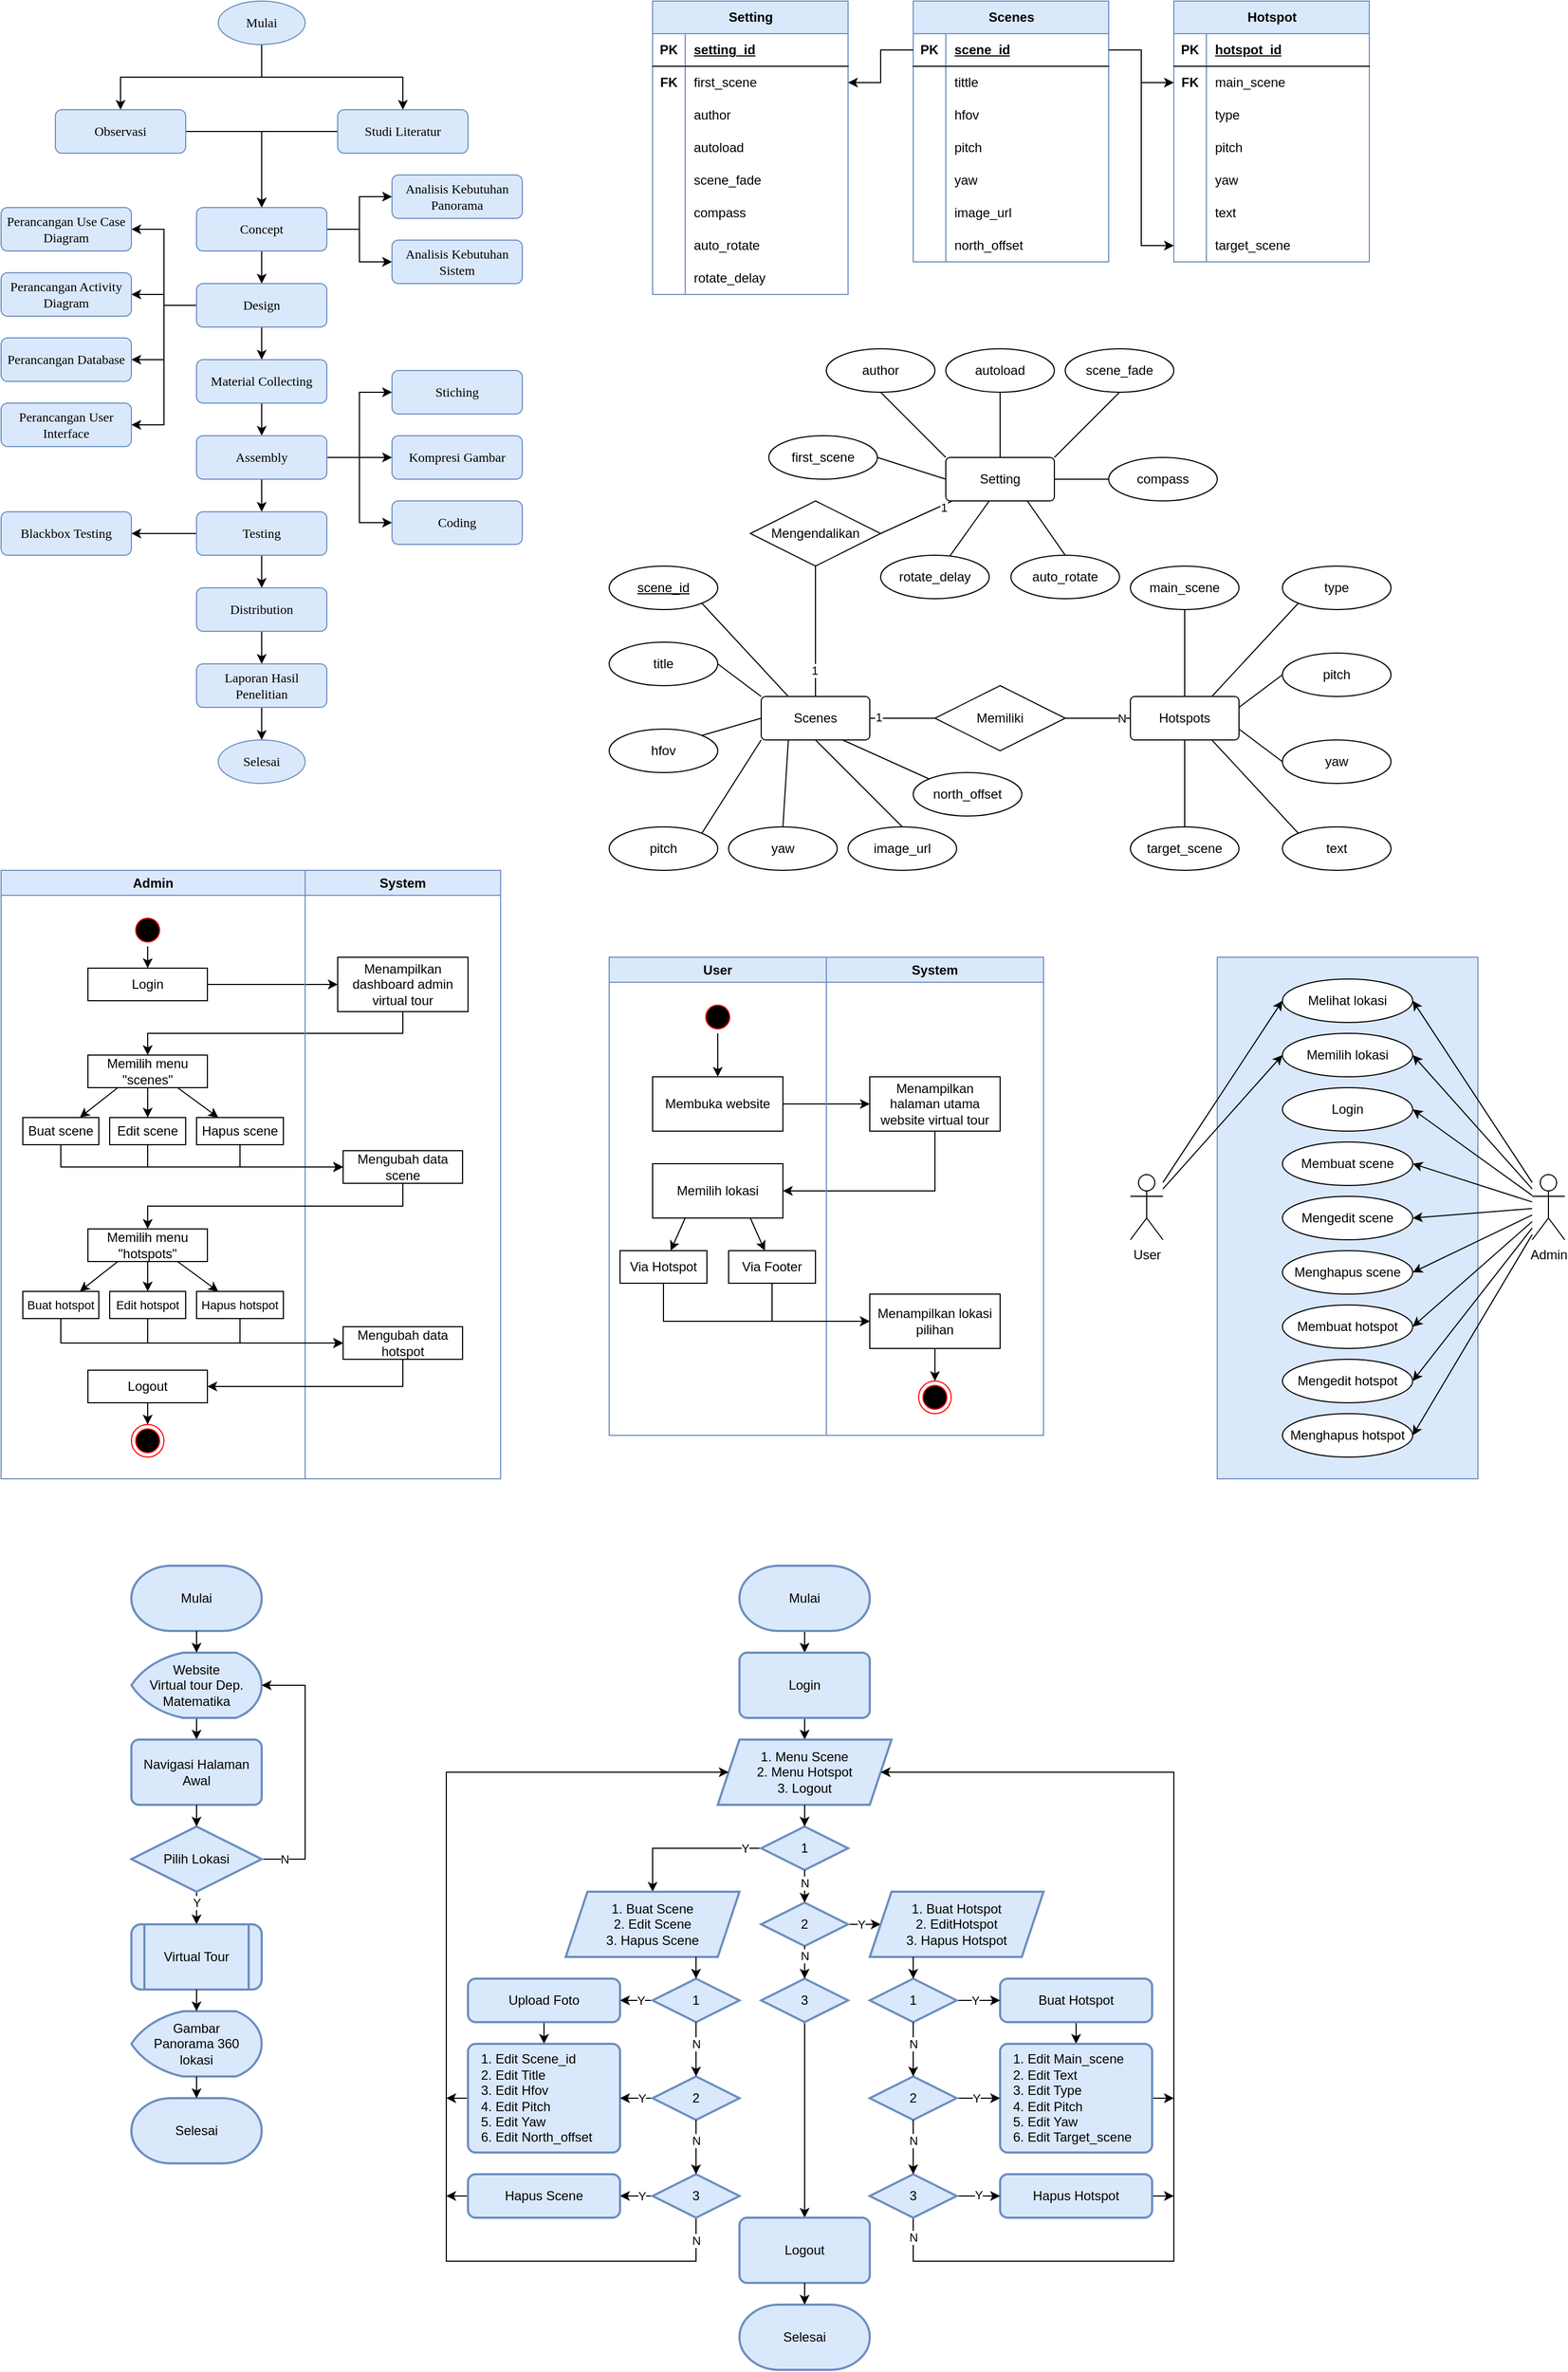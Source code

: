 <mxfile version="22.1.3" type="github">
  <diagram id="C5RBs43oDa-KdzZeNtuy" name="Page-1">
    <mxGraphModel dx="1622" dy="945" grid="1" gridSize="10" guides="1" tooltips="1" connect="1" arrows="1" fold="1" page="1" pageScale="1" pageWidth="1654" pageHeight="2336" math="0" shadow="0">
      <root>
        <mxCell id="WIyWlLk6GJQsqaUBKTNV-0" />
        <mxCell id="WIyWlLk6GJQsqaUBKTNV-1" parent="WIyWlLk6GJQsqaUBKTNV-0" />
        <mxCell id="ytPhXmYC4MN0nrOJP7rj-14" style="edgeStyle=orthogonalEdgeStyle;rounded=0;orthogonalLoop=1;jettySize=auto;html=1;exitX=0.5;exitY=1;exitDx=0;exitDy=0;entryX=0.5;entryY=0;entryDx=0;entryDy=0;" parent="WIyWlLk6GJQsqaUBKTNV-1" source="ytPhXmYC4MN0nrOJP7rj-0" target="ytPhXmYC4MN0nrOJP7rj-2" edge="1">
          <mxGeometry relative="1" as="geometry" />
        </mxCell>
        <mxCell id="ytPhXmYC4MN0nrOJP7rj-15" style="edgeStyle=orthogonalEdgeStyle;rounded=0;orthogonalLoop=1;jettySize=auto;html=1;exitX=0.5;exitY=1;exitDx=0;exitDy=0;entryX=0.5;entryY=0;entryDx=0;entryDy=0;" parent="WIyWlLk6GJQsqaUBKTNV-1" source="ytPhXmYC4MN0nrOJP7rj-0" target="ytPhXmYC4MN0nrOJP7rj-1" edge="1">
          <mxGeometry relative="1" as="geometry" />
        </mxCell>
        <mxCell id="ytPhXmYC4MN0nrOJP7rj-0" value="Mulai" style="ellipse;whiteSpace=wrap;html=1;fontFamily=Times New Roman;labelBackgroundColor=none;labelBorderColor=none;fillColor=#dae8fc;strokeColor=#6c8ebf;" parent="WIyWlLk6GJQsqaUBKTNV-1" vertex="1">
          <mxGeometry x="240" y="40" width="80" height="40" as="geometry" />
        </mxCell>
        <mxCell id="ytPhXmYC4MN0nrOJP7rj-16" style="edgeStyle=orthogonalEdgeStyle;rounded=0;orthogonalLoop=1;jettySize=auto;html=1;exitX=1;exitY=0.5;exitDx=0;exitDy=0;entryX=0.5;entryY=0;entryDx=0;entryDy=0;" parent="WIyWlLk6GJQsqaUBKTNV-1" source="ytPhXmYC4MN0nrOJP7rj-1" target="ytPhXmYC4MN0nrOJP7rj-8" edge="1">
          <mxGeometry relative="1" as="geometry" />
        </mxCell>
        <mxCell id="ytPhXmYC4MN0nrOJP7rj-1" value="Observasi" style="rounded=1;whiteSpace=wrap;html=1;fillColor=#dae8fc;strokeColor=#6c8ebf;fontFamily=Times New Roman;" parent="WIyWlLk6GJQsqaUBKTNV-1" vertex="1">
          <mxGeometry x="90" y="140" width="120" height="40" as="geometry" />
        </mxCell>
        <mxCell id="ytPhXmYC4MN0nrOJP7rj-13" style="edgeStyle=orthogonalEdgeStyle;rounded=0;orthogonalLoop=1;jettySize=auto;html=1;exitX=0;exitY=0.5;exitDx=0;exitDy=0;entryX=0.5;entryY=0;entryDx=0;entryDy=0;" parent="WIyWlLk6GJQsqaUBKTNV-1" source="ytPhXmYC4MN0nrOJP7rj-2" target="ytPhXmYC4MN0nrOJP7rj-8" edge="1">
          <mxGeometry relative="1" as="geometry" />
        </mxCell>
        <mxCell id="ytPhXmYC4MN0nrOJP7rj-2" value="Studi Literatur" style="rounded=1;whiteSpace=wrap;html=1;fillColor=#dae8fc;strokeColor=#6c8ebf;fontFamily=Times New Roman;" parent="WIyWlLk6GJQsqaUBKTNV-1" vertex="1">
          <mxGeometry x="350" y="140" width="120" height="40" as="geometry" />
        </mxCell>
        <mxCell id="ytPhXmYC4MN0nrOJP7rj-24" style="edgeStyle=orthogonalEdgeStyle;rounded=0;orthogonalLoop=1;jettySize=auto;html=1;exitX=0.5;exitY=1;exitDx=0;exitDy=0;entryX=0.5;entryY=0;entryDx=0;entryDy=0;" parent="WIyWlLk6GJQsqaUBKTNV-1" source="ytPhXmYC4MN0nrOJP7rj-8" target="ytPhXmYC4MN0nrOJP7rj-17" edge="1">
          <mxGeometry relative="1" as="geometry" />
        </mxCell>
        <mxCell id="ytPhXmYC4MN0nrOJP7rj-44" style="edgeStyle=orthogonalEdgeStyle;rounded=0;orthogonalLoop=1;jettySize=auto;html=1;exitX=1;exitY=0.5;exitDx=0;exitDy=0;entryX=0;entryY=0.5;entryDx=0;entryDy=0;" parent="WIyWlLk6GJQsqaUBKTNV-1" source="ytPhXmYC4MN0nrOJP7rj-8" target="ytPhXmYC4MN0nrOJP7rj-38" edge="1">
          <mxGeometry relative="1" as="geometry" />
        </mxCell>
        <mxCell id="ytPhXmYC4MN0nrOJP7rj-45" style="edgeStyle=orthogonalEdgeStyle;rounded=0;orthogonalLoop=1;jettySize=auto;html=1;exitX=1;exitY=0.5;exitDx=0;exitDy=0;entryX=0;entryY=0.5;entryDx=0;entryDy=0;" parent="WIyWlLk6GJQsqaUBKTNV-1" source="ytPhXmYC4MN0nrOJP7rj-8" target="ytPhXmYC4MN0nrOJP7rj-39" edge="1">
          <mxGeometry relative="1" as="geometry" />
        </mxCell>
        <mxCell id="ytPhXmYC4MN0nrOJP7rj-8" value="Concept" style="rounded=1;whiteSpace=wrap;html=1;fillColor=#dae8fc;strokeColor=#6c8ebf;fontFamily=Times New Roman;" parent="WIyWlLk6GJQsqaUBKTNV-1" vertex="1">
          <mxGeometry x="220" y="230" width="120" height="40" as="geometry" />
        </mxCell>
        <mxCell id="ytPhXmYC4MN0nrOJP7rj-25" style="edgeStyle=orthogonalEdgeStyle;rounded=0;orthogonalLoop=1;jettySize=auto;html=1;exitX=0.5;exitY=1;exitDx=0;exitDy=0;entryX=0.5;entryY=0;entryDx=0;entryDy=0;" parent="WIyWlLk6GJQsqaUBKTNV-1" source="ytPhXmYC4MN0nrOJP7rj-17" target="ytPhXmYC4MN0nrOJP7rj-18" edge="1">
          <mxGeometry relative="1" as="geometry" />
        </mxCell>
        <mxCell id="ytPhXmYC4MN0nrOJP7rj-40" style="edgeStyle=orthogonalEdgeStyle;rounded=0;orthogonalLoop=1;jettySize=auto;html=1;exitX=0;exitY=0.5;exitDx=0;exitDy=0;entryX=1;entryY=0.5;entryDx=0;entryDy=0;" parent="WIyWlLk6GJQsqaUBKTNV-1" source="ytPhXmYC4MN0nrOJP7rj-17" target="ytPhXmYC4MN0nrOJP7rj-35" edge="1">
          <mxGeometry relative="1" as="geometry" />
        </mxCell>
        <mxCell id="ytPhXmYC4MN0nrOJP7rj-41" style="edgeStyle=orthogonalEdgeStyle;rounded=0;orthogonalLoop=1;jettySize=auto;html=1;exitX=0;exitY=0.5;exitDx=0;exitDy=0;entryX=1;entryY=0.5;entryDx=0;entryDy=0;" parent="WIyWlLk6GJQsqaUBKTNV-1" source="ytPhXmYC4MN0nrOJP7rj-17" target="ytPhXmYC4MN0nrOJP7rj-34" edge="1">
          <mxGeometry relative="1" as="geometry" />
        </mxCell>
        <mxCell id="ytPhXmYC4MN0nrOJP7rj-42" style="edgeStyle=orthogonalEdgeStyle;rounded=0;orthogonalLoop=1;jettySize=auto;html=1;exitX=0;exitY=0.5;exitDx=0;exitDy=0;entryX=1;entryY=0.5;entryDx=0;entryDy=0;" parent="WIyWlLk6GJQsqaUBKTNV-1" source="ytPhXmYC4MN0nrOJP7rj-17" target="ytPhXmYC4MN0nrOJP7rj-33" edge="1">
          <mxGeometry relative="1" as="geometry" />
        </mxCell>
        <mxCell id="ytPhXmYC4MN0nrOJP7rj-43" style="edgeStyle=orthogonalEdgeStyle;rounded=0;orthogonalLoop=1;jettySize=auto;html=1;exitX=0;exitY=0.5;exitDx=0;exitDy=0;entryX=1;entryY=0.5;entryDx=0;entryDy=0;" parent="WIyWlLk6GJQsqaUBKTNV-1" source="ytPhXmYC4MN0nrOJP7rj-17" target="ytPhXmYC4MN0nrOJP7rj-32" edge="1">
          <mxGeometry relative="1" as="geometry" />
        </mxCell>
        <mxCell id="ytPhXmYC4MN0nrOJP7rj-17" value="Design" style="rounded=1;whiteSpace=wrap;html=1;fillColor=#dae8fc;strokeColor=#6c8ebf;fontFamily=Times New Roman;" parent="WIyWlLk6GJQsqaUBKTNV-1" vertex="1">
          <mxGeometry x="220" y="300" width="120" height="40" as="geometry" />
        </mxCell>
        <mxCell id="ytPhXmYC4MN0nrOJP7rj-26" style="edgeStyle=orthogonalEdgeStyle;rounded=0;orthogonalLoop=1;jettySize=auto;html=1;exitX=0.5;exitY=1;exitDx=0;exitDy=0;entryX=0.5;entryY=0;entryDx=0;entryDy=0;" parent="WIyWlLk6GJQsqaUBKTNV-1" source="ytPhXmYC4MN0nrOJP7rj-18" target="ytPhXmYC4MN0nrOJP7rj-19" edge="1">
          <mxGeometry relative="1" as="geometry" />
        </mxCell>
        <mxCell id="ytPhXmYC4MN0nrOJP7rj-18" value="Material Collecting" style="rounded=1;whiteSpace=wrap;html=1;fillColor=#dae8fc;strokeColor=#6c8ebf;fontFamily=Times New Roman;" parent="WIyWlLk6GJQsqaUBKTNV-1" vertex="1">
          <mxGeometry x="220" y="370" width="120" height="40" as="geometry" />
        </mxCell>
        <mxCell id="ytPhXmYC4MN0nrOJP7rj-27" style="edgeStyle=orthogonalEdgeStyle;rounded=0;orthogonalLoop=1;jettySize=auto;html=1;exitX=0.5;exitY=1;exitDx=0;exitDy=0;entryX=0.5;entryY=0;entryDx=0;entryDy=0;" parent="WIyWlLk6GJQsqaUBKTNV-1" source="ytPhXmYC4MN0nrOJP7rj-19" target="ytPhXmYC4MN0nrOJP7rj-20" edge="1">
          <mxGeometry relative="1" as="geometry" />
        </mxCell>
        <mxCell id="ytPhXmYC4MN0nrOJP7rj-52" style="edgeStyle=orthogonalEdgeStyle;rounded=0;orthogonalLoop=1;jettySize=auto;html=1;exitX=1;exitY=0.5;exitDx=0;exitDy=0;entryX=0;entryY=0.5;entryDx=0;entryDy=0;" parent="WIyWlLk6GJQsqaUBKTNV-1" source="ytPhXmYC4MN0nrOJP7rj-19" target="ytPhXmYC4MN0nrOJP7rj-48" edge="1">
          <mxGeometry relative="1" as="geometry" />
        </mxCell>
        <mxCell id="ytPhXmYC4MN0nrOJP7rj-53" style="edgeStyle=orthogonalEdgeStyle;rounded=0;orthogonalLoop=1;jettySize=auto;html=1;exitX=1;exitY=0.5;exitDx=0;exitDy=0;entryX=0;entryY=0.5;entryDx=0;entryDy=0;" parent="WIyWlLk6GJQsqaUBKTNV-1" source="ytPhXmYC4MN0nrOJP7rj-19" target="ytPhXmYC4MN0nrOJP7rj-49" edge="1">
          <mxGeometry relative="1" as="geometry" />
        </mxCell>
        <mxCell id="ytPhXmYC4MN0nrOJP7rj-54" style="edgeStyle=orthogonalEdgeStyle;rounded=0;orthogonalLoop=1;jettySize=auto;html=1;exitX=1;exitY=0.5;exitDx=0;exitDy=0;entryX=0;entryY=0.5;entryDx=0;entryDy=0;" parent="WIyWlLk6GJQsqaUBKTNV-1" source="ytPhXmYC4MN0nrOJP7rj-19" target="ytPhXmYC4MN0nrOJP7rj-50" edge="1">
          <mxGeometry relative="1" as="geometry" />
        </mxCell>
        <mxCell id="ytPhXmYC4MN0nrOJP7rj-19" value="Assembly" style="rounded=1;whiteSpace=wrap;html=1;fillColor=#dae8fc;strokeColor=#6c8ebf;fontFamily=Times New Roman;" parent="WIyWlLk6GJQsqaUBKTNV-1" vertex="1">
          <mxGeometry x="220" y="440" width="120" height="40" as="geometry" />
        </mxCell>
        <mxCell id="ytPhXmYC4MN0nrOJP7rj-28" style="edgeStyle=orthogonalEdgeStyle;rounded=0;orthogonalLoop=1;jettySize=auto;html=1;exitX=0.5;exitY=1;exitDx=0;exitDy=0;entryX=0.5;entryY=0;entryDx=0;entryDy=0;" parent="WIyWlLk6GJQsqaUBKTNV-1" source="ytPhXmYC4MN0nrOJP7rj-20" target="ytPhXmYC4MN0nrOJP7rj-21" edge="1">
          <mxGeometry relative="1" as="geometry" />
        </mxCell>
        <mxCell id="ytPhXmYC4MN0nrOJP7rj-47" style="edgeStyle=orthogonalEdgeStyle;rounded=0;orthogonalLoop=1;jettySize=auto;html=1;exitX=0;exitY=0.5;exitDx=0;exitDy=0;entryX=1;entryY=0.5;entryDx=0;entryDy=0;" parent="WIyWlLk6GJQsqaUBKTNV-1" source="ytPhXmYC4MN0nrOJP7rj-20" target="ytPhXmYC4MN0nrOJP7rj-31" edge="1">
          <mxGeometry relative="1" as="geometry" />
        </mxCell>
        <mxCell id="ytPhXmYC4MN0nrOJP7rj-20" value="Testing" style="rounded=1;whiteSpace=wrap;html=1;fillColor=#dae8fc;strokeColor=#6c8ebf;fontFamily=Times New Roman;" parent="WIyWlLk6GJQsqaUBKTNV-1" vertex="1">
          <mxGeometry x="220" y="510" width="120" height="40" as="geometry" />
        </mxCell>
        <mxCell id="ytPhXmYC4MN0nrOJP7rj-30" style="edgeStyle=orthogonalEdgeStyle;rounded=0;orthogonalLoop=1;jettySize=auto;html=1;exitX=0.5;exitY=1;exitDx=0;exitDy=0;entryX=0.5;entryY=0;entryDx=0;entryDy=0;" parent="WIyWlLk6GJQsqaUBKTNV-1" source="ytPhXmYC4MN0nrOJP7rj-21" target="ytPhXmYC4MN0nrOJP7rj-29" edge="1">
          <mxGeometry relative="1" as="geometry" />
        </mxCell>
        <mxCell id="ytPhXmYC4MN0nrOJP7rj-21" value="Distribution" style="rounded=1;whiteSpace=wrap;html=1;fillColor=#dae8fc;strokeColor=#6c8ebf;fontFamily=Times New Roman;" parent="WIyWlLk6GJQsqaUBKTNV-1" vertex="1">
          <mxGeometry x="220" y="580" width="120" height="40" as="geometry" />
        </mxCell>
        <mxCell id="ytPhXmYC4MN0nrOJP7rj-37" style="edgeStyle=orthogonalEdgeStyle;rounded=0;orthogonalLoop=1;jettySize=auto;html=1;exitX=0.5;exitY=1;exitDx=0;exitDy=0;entryX=0.5;entryY=0;entryDx=0;entryDy=0;" parent="WIyWlLk6GJQsqaUBKTNV-1" source="ytPhXmYC4MN0nrOJP7rj-29" target="ytPhXmYC4MN0nrOJP7rj-36" edge="1">
          <mxGeometry relative="1" as="geometry" />
        </mxCell>
        <mxCell id="ytPhXmYC4MN0nrOJP7rj-29" value="Laporan Hasil Penelitian" style="rounded=1;whiteSpace=wrap;html=1;fillColor=#dae8fc;strokeColor=#6c8ebf;fontFamily=Times New Roman;" parent="WIyWlLk6GJQsqaUBKTNV-1" vertex="1">
          <mxGeometry x="220" y="650" width="120" height="40" as="geometry" />
        </mxCell>
        <mxCell id="ytPhXmYC4MN0nrOJP7rj-31" value="Blackbox Testing" style="rounded=1;whiteSpace=wrap;html=1;fillColor=#dae8fc;strokeColor=#6c8ebf;fontFamily=Times New Roman;" parent="WIyWlLk6GJQsqaUBKTNV-1" vertex="1">
          <mxGeometry x="40" y="510" width="120" height="40" as="geometry" />
        </mxCell>
        <mxCell id="ytPhXmYC4MN0nrOJP7rj-32" value="Perancangan Use Case Diagram" style="rounded=1;whiteSpace=wrap;html=1;fillColor=#dae8fc;strokeColor=#6c8ebf;fontFamily=Times New Roman;" parent="WIyWlLk6GJQsqaUBKTNV-1" vertex="1">
          <mxGeometry x="40" y="230" width="120" height="40" as="geometry" />
        </mxCell>
        <mxCell id="ytPhXmYC4MN0nrOJP7rj-33" value="Perancangan Activity Diagram" style="rounded=1;whiteSpace=wrap;html=1;fillColor=#dae8fc;strokeColor=#6c8ebf;fontFamily=Times New Roman;" parent="WIyWlLk6GJQsqaUBKTNV-1" vertex="1">
          <mxGeometry x="40" y="290" width="120" height="40" as="geometry" />
        </mxCell>
        <mxCell id="ytPhXmYC4MN0nrOJP7rj-34" value="Perancangan Database" style="rounded=1;whiteSpace=wrap;html=1;fillColor=#dae8fc;strokeColor=#6c8ebf;fontFamily=Times New Roman;" parent="WIyWlLk6GJQsqaUBKTNV-1" vertex="1">
          <mxGeometry x="40" y="350" width="120" height="40" as="geometry" />
        </mxCell>
        <mxCell id="ytPhXmYC4MN0nrOJP7rj-35" value="Perancangan User Interface" style="rounded=1;whiteSpace=wrap;html=1;fillColor=#dae8fc;strokeColor=#6c8ebf;fontFamily=Times New Roman;" parent="WIyWlLk6GJQsqaUBKTNV-1" vertex="1">
          <mxGeometry x="40" y="410" width="120" height="40" as="geometry" />
        </mxCell>
        <mxCell id="ytPhXmYC4MN0nrOJP7rj-36" value="Selesai" style="ellipse;whiteSpace=wrap;html=1;fontFamily=Times New Roman;labelBackgroundColor=none;labelBorderColor=none;fillColor=#dae8fc;strokeColor=#6c8ebf;" parent="WIyWlLk6GJQsqaUBKTNV-1" vertex="1">
          <mxGeometry x="240" y="720" width="80" height="40" as="geometry" />
        </mxCell>
        <mxCell id="ytPhXmYC4MN0nrOJP7rj-38" value="Analisis Kebutuhan Panorama" style="rounded=1;whiteSpace=wrap;html=1;fillColor=#dae8fc;strokeColor=#6c8ebf;fontFamily=Times New Roman;" parent="WIyWlLk6GJQsqaUBKTNV-1" vertex="1">
          <mxGeometry x="400" y="200" width="120" height="40" as="geometry" />
        </mxCell>
        <mxCell id="ytPhXmYC4MN0nrOJP7rj-39" value="Analisis Kebutuhan Sistem" style="rounded=1;whiteSpace=wrap;html=1;fillColor=#dae8fc;strokeColor=#6c8ebf;fontFamily=Times New Roman;" parent="WIyWlLk6GJQsqaUBKTNV-1" vertex="1">
          <mxGeometry x="400" y="260" width="120" height="40" as="geometry" />
        </mxCell>
        <mxCell id="ytPhXmYC4MN0nrOJP7rj-48" value="Stiching" style="rounded=1;whiteSpace=wrap;html=1;fillColor=#dae8fc;strokeColor=#6c8ebf;fontFamily=Times New Roman;" parent="WIyWlLk6GJQsqaUBKTNV-1" vertex="1">
          <mxGeometry x="400" y="380" width="120" height="40" as="geometry" />
        </mxCell>
        <mxCell id="ytPhXmYC4MN0nrOJP7rj-49" value="Kompresi Gambar" style="rounded=1;whiteSpace=wrap;html=1;fillColor=#dae8fc;strokeColor=#6c8ebf;fontFamily=Times New Roman;" parent="WIyWlLk6GJQsqaUBKTNV-1" vertex="1">
          <mxGeometry x="400" y="440" width="120" height="40" as="geometry" />
        </mxCell>
        <mxCell id="ytPhXmYC4MN0nrOJP7rj-50" value="Coding" style="rounded=1;whiteSpace=wrap;html=1;fillColor=#dae8fc;strokeColor=#6c8ebf;fontFamily=Times New Roman;" parent="WIyWlLk6GJQsqaUBKTNV-1" vertex="1">
          <mxGeometry x="400" y="500" width="120" height="40" as="geometry" />
        </mxCell>
        <mxCell id="5J4HjFlGgLAQJjushALg-130" style="rounded=0;orthogonalLoop=1;jettySize=auto;html=1;entryX=1;entryY=0.5;entryDx=0;entryDy=0;endArrow=none;endFill=0;" parent="WIyWlLk6GJQsqaUBKTNV-1" source="5J4HjFlGgLAQJjushALg-0" target="5J4HjFlGgLAQJjushALg-127" edge="1">
          <mxGeometry relative="1" as="geometry">
            <mxPoint x="840" y="510" as="targetPoint" />
          </mxGeometry>
        </mxCell>
        <mxCell id="5J4HjFlGgLAQJjushALg-137" value="1" style="edgeLabel;html=1;align=center;verticalAlign=middle;resizable=0;points=[];" parent="5J4HjFlGgLAQJjushALg-130" vertex="1" connectable="0">
          <mxGeometry x="-0.655" y="-1" relative="1" as="geometry">
            <mxPoint x="4" y="1" as="offset" />
          </mxGeometry>
        </mxCell>
        <mxCell id="5J4HjFlGgLAQJjushALg-165" style="rounded=0;orthogonalLoop=1;jettySize=auto;html=1;exitX=0.75;exitY=1;exitDx=0;exitDy=0;entryX=0.5;entryY=0;entryDx=0;entryDy=0;endArrow=none;endFill=0;" parent="WIyWlLk6GJQsqaUBKTNV-1" source="5J4HjFlGgLAQJjushALg-0" target="5J4HjFlGgLAQJjushALg-162" edge="1">
          <mxGeometry relative="1" as="geometry" />
        </mxCell>
        <mxCell id="5J4HjFlGgLAQJjushALg-166" style="rounded=0;orthogonalLoop=1;jettySize=auto;html=1;exitX=0.5;exitY=0;exitDx=0;exitDy=0;entryX=0.5;entryY=1;entryDx=0;entryDy=0;endArrow=none;endFill=0;" parent="WIyWlLk6GJQsqaUBKTNV-1" source="5J4HjFlGgLAQJjushALg-0" target="5J4HjFlGgLAQJjushALg-159" edge="1">
          <mxGeometry relative="1" as="geometry" />
        </mxCell>
        <mxCell id="5J4HjFlGgLAQJjushALg-167" style="rounded=0;orthogonalLoop=1;jettySize=auto;html=1;exitX=1;exitY=0.5;exitDx=0;exitDy=0;entryX=0;entryY=0.5;entryDx=0;entryDy=0;endArrow=none;endFill=0;" parent="WIyWlLk6GJQsqaUBKTNV-1" source="5J4HjFlGgLAQJjushALg-0" target="5J4HjFlGgLAQJjushALg-161" edge="1">
          <mxGeometry relative="1" as="geometry" />
        </mxCell>
        <mxCell id="5J4HjFlGgLAQJjushALg-168" style="rounded=0;orthogonalLoop=1;jettySize=auto;html=1;exitX=1;exitY=0;exitDx=0;exitDy=0;entryX=0.5;entryY=1;entryDx=0;entryDy=0;endArrow=none;endFill=0;" parent="WIyWlLk6GJQsqaUBKTNV-1" source="5J4HjFlGgLAQJjushALg-0" target="5J4HjFlGgLAQJjushALg-160" edge="1">
          <mxGeometry relative="1" as="geometry" />
        </mxCell>
        <mxCell id="5J4HjFlGgLAQJjushALg-169" style="rounded=0;orthogonalLoop=1;jettySize=auto;html=1;exitX=0;exitY=0;exitDx=0;exitDy=0;entryX=0.5;entryY=1;entryDx=0;entryDy=0;endArrow=none;endFill=0;" parent="WIyWlLk6GJQsqaUBKTNV-1" source="5J4HjFlGgLAQJjushALg-0" target="5J4HjFlGgLAQJjushALg-117" edge="1">
          <mxGeometry relative="1" as="geometry" />
        </mxCell>
        <mxCell id="5J4HjFlGgLAQJjushALg-170" style="rounded=0;orthogonalLoop=1;jettySize=auto;html=1;exitX=0;exitY=0.5;exitDx=0;exitDy=0;entryX=1;entryY=0.5;entryDx=0;entryDy=0;endArrow=none;endFill=0;" parent="WIyWlLk6GJQsqaUBKTNV-1" source="5J4HjFlGgLAQJjushALg-0" target="5J4HjFlGgLAQJjushALg-116" edge="1">
          <mxGeometry relative="1" as="geometry" />
        </mxCell>
        <mxCell id="5J4HjFlGgLAQJjushALg-0" value="Setting" style="rounded=1;arcSize=10;whiteSpace=wrap;html=1;align=center;" parent="WIyWlLk6GJQsqaUBKTNV-1" vertex="1">
          <mxGeometry x="910" y="460" width="100" height="40" as="geometry" />
        </mxCell>
        <mxCell id="5J4HjFlGgLAQJjushALg-124" style="edgeStyle=orthogonalEdgeStyle;rounded=0;orthogonalLoop=1;jettySize=auto;html=1;exitX=1;exitY=0.5;exitDx=0;exitDy=0;entryX=0;entryY=0.5;entryDx=0;entryDy=0;endArrow=none;endFill=0;" parent="WIyWlLk6GJQsqaUBKTNV-1" source="5J4HjFlGgLAQJjushALg-1" target="5J4HjFlGgLAQJjushALg-16" edge="1">
          <mxGeometry relative="1" as="geometry" />
        </mxCell>
        <mxCell id="5J4HjFlGgLAQJjushALg-139" value="1" style="edgeLabel;html=1;align=center;verticalAlign=middle;resizable=0;points=[];" parent="5J4HjFlGgLAQJjushALg-124" vertex="1" connectable="0">
          <mxGeometry x="-0.747" y="1" relative="1" as="geometry">
            <mxPoint as="offset" />
          </mxGeometry>
        </mxCell>
        <mxCell id="5J4HjFlGgLAQJjushALg-145" style="rounded=0;orthogonalLoop=1;jettySize=auto;html=1;exitX=0;exitY=0;exitDx=0;exitDy=0;entryX=1;entryY=0.5;entryDx=0;entryDy=0;endArrow=none;endFill=0;" parent="WIyWlLk6GJQsqaUBKTNV-1" source="5J4HjFlGgLAQJjushALg-1" target="5J4HjFlGgLAQJjushALg-17" edge="1">
          <mxGeometry relative="1" as="geometry" />
        </mxCell>
        <mxCell id="5J4HjFlGgLAQJjushALg-147" style="rounded=0;orthogonalLoop=1;jettySize=auto;html=1;exitX=0;exitY=0.5;exitDx=0;exitDy=0;entryX=1;entryY=0;entryDx=0;entryDy=0;endArrow=none;endFill=0;" parent="WIyWlLk6GJQsqaUBKTNV-1" source="5J4HjFlGgLAQJjushALg-1" target="5J4HjFlGgLAQJjushALg-114" edge="1">
          <mxGeometry relative="1" as="geometry" />
        </mxCell>
        <mxCell id="5J4HjFlGgLAQJjushALg-148" style="rounded=0;orthogonalLoop=1;jettySize=auto;html=1;exitX=0;exitY=1;exitDx=0;exitDy=0;entryX=1;entryY=0;entryDx=0;entryDy=0;endArrow=none;endFill=0;" parent="WIyWlLk6GJQsqaUBKTNV-1" source="5J4HjFlGgLAQJjushALg-1" target="5J4HjFlGgLAQJjushALg-118" edge="1">
          <mxGeometry relative="1" as="geometry" />
        </mxCell>
        <mxCell id="5J4HjFlGgLAQJjushALg-149" style="rounded=0;orthogonalLoop=1;jettySize=auto;html=1;exitX=0.25;exitY=1;exitDx=0;exitDy=0;entryX=0.5;entryY=0;entryDx=0;entryDy=0;endArrow=none;endFill=0;" parent="WIyWlLk6GJQsqaUBKTNV-1" source="5J4HjFlGgLAQJjushALg-1" target="5J4HjFlGgLAQJjushALg-119" edge="1">
          <mxGeometry relative="1" as="geometry" />
        </mxCell>
        <mxCell id="5J4HjFlGgLAQJjushALg-150" style="rounded=0;orthogonalLoop=1;jettySize=auto;html=1;exitX=0.5;exitY=1;exitDx=0;exitDy=0;entryX=0.5;entryY=0;entryDx=0;entryDy=0;endArrow=none;endFill=0;" parent="WIyWlLk6GJQsqaUBKTNV-1" source="5J4HjFlGgLAQJjushALg-1" target="5J4HjFlGgLAQJjushALg-120" edge="1">
          <mxGeometry relative="1" as="geometry" />
        </mxCell>
        <mxCell id="5J4HjFlGgLAQJjushALg-151" style="rounded=0;orthogonalLoop=1;jettySize=auto;html=1;exitX=0.75;exitY=1;exitDx=0;exitDy=0;entryX=0;entryY=0;entryDx=0;entryDy=0;endArrow=none;endFill=0;" parent="WIyWlLk6GJQsqaUBKTNV-1" source="5J4HjFlGgLAQJjushALg-1" target="5J4HjFlGgLAQJjushALg-121" edge="1">
          <mxGeometry relative="1" as="geometry" />
        </mxCell>
        <mxCell id="5J4HjFlGgLAQJjushALg-1" value="Scenes" style="rounded=1;arcSize=10;whiteSpace=wrap;html=1;align=center;" parent="WIyWlLk6GJQsqaUBKTNV-1" vertex="1">
          <mxGeometry x="740" y="680" width="100" height="40" as="geometry" />
        </mxCell>
        <mxCell id="5J4HjFlGgLAQJjushALg-152" style="rounded=0;orthogonalLoop=1;jettySize=auto;html=1;exitX=1;exitY=0.25;exitDx=0;exitDy=0;entryX=0;entryY=0.5;entryDx=0;entryDy=0;endArrow=none;endFill=0;" parent="WIyWlLk6GJQsqaUBKTNV-1" source="5J4HjFlGgLAQJjushALg-2" target="5J4HjFlGgLAQJjushALg-132" edge="1">
          <mxGeometry relative="1" as="geometry" />
        </mxCell>
        <mxCell id="5J4HjFlGgLAQJjushALg-153" style="rounded=0;orthogonalLoop=1;jettySize=auto;html=1;exitX=1;exitY=0.75;exitDx=0;exitDy=0;entryX=0;entryY=0.5;entryDx=0;entryDy=0;endArrow=none;endFill=0;" parent="WIyWlLk6GJQsqaUBKTNV-1" source="5J4HjFlGgLAQJjushALg-2" target="5J4HjFlGgLAQJjushALg-133" edge="1">
          <mxGeometry relative="1" as="geometry" />
        </mxCell>
        <mxCell id="5J4HjFlGgLAQJjushALg-155" style="rounded=0;orthogonalLoop=1;jettySize=auto;html=1;exitX=0.5;exitY=1;exitDx=0;exitDy=0;entryX=0.5;entryY=0;entryDx=0;entryDy=0;endArrow=none;endFill=0;" parent="WIyWlLk6GJQsqaUBKTNV-1" source="5J4HjFlGgLAQJjushALg-2" target="5J4HjFlGgLAQJjushALg-135" edge="1">
          <mxGeometry relative="1" as="geometry" />
        </mxCell>
        <mxCell id="5J4HjFlGgLAQJjushALg-156" style="rounded=0;orthogonalLoop=1;jettySize=auto;html=1;exitX=0.75;exitY=0;exitDx=0;exitDy=0;entryX=0;entryY=1;entryDx=0;entryDy=0;endArrow=none;endFill=0;" parent="WIyWlLk6GJQsqaUBKTNV-1" source="5J4HjFlGgLAQJjushALg-2" target="5J4HjFlGgLAQJjushALg-131" edge="1">
          <mxGeometry relative="1" as="geometry" />
        </mxCell>
        <mxCell id="5J4HjFlGgLAQJjushALg-157" style="rounded=0;orthogonalLoop=1;jettySize=auto;html=1;exitX=0.5;exitY=0;exitDx=0;exitDy=0;entryX=0.5;entryY=1;entryDx=0;entryDy=0;endArrow=none;endFill=0;" parent="WIyWlLk6GJQsqaUBKTNV-1" source="5J4HjFlGgLAQJjushALg-2" target="5J4HjFlGgLAQJjushALg-115" edge="1">
          <mxGeometry relative="1" as="geometry" />
        </mxCell>
        <mxCell id="5J4HjFlGgLAQJjushALg-158" style="rounded=0;orthogonalLoop=1;jettySize=auto;html=1;exitX=0.75;exitY=1;exitDx=0;exitDy=0;entryX=0;entryY=0;entryDx=0;entryDy=0;endArrow=none;endFill=0;" parent="WIyWlLk6GJQsqaUBKTNV-1" source="5J4HjFlGgLAQJjushALg-2" target="5J4HjFlGgLAQJjushALg-134" edge="1">
          <mxGeometry relative="1" as="geometry" />
        </mxCell>
        <mxCell id="5J4HjFlGgLAQJjushALg-2" value="Hotspots" style="rounded=1;arcSize=10;whiteSpace=wrap;html=1;align=center;" parent="WIyWlLk6GJQsqaUBKTNV-1" vertex="1">
          <mxGeometry x="1080" y="680" width="100" height="40" as="geometry" />
        </mxCell>
        <mxCell id="5J4HjFlGgLAQJjushALg-125" style="edgeStyle=orthogonalEdgeStyle;rounded=0;orthogonalLoop=1;jettySize=auto;html=1;exitX=1;exitY=0.5;exitDx=0;exitDy=0;endArrow=none;endFill=0;" parent="WIyWlLk6GJQsqaUBKTNV-1" source="5J4HjFlGgLAQJjushALg-16" target="5J4HjFlGgLAQJjushALg-2" edge="1">
          <mxGeometry relative="1" as="geometry" />
        </mxCell>
        <mxCell id="5J4HjFlGgLAQJjushALg-140" value="N" style="edgeLabel;html=1;align=center;verticalAlign=middle;resizable=0;points=[];" parent="5J4HjFlGgLAQJjushALg-125" vertex="1" connectable="0">
          <mxGeometry x="0.681" y="1" relative="1" as="geometry">
            <mxPoint x="1" y="1" as="offset" />
          </mxGeometry>
        </mxCell>
        <mxCell id="5J4HjFlGgLAQJjushALg-16" value="Memiliki" style="shape=rhombus;perimeter=rhombusPerimeter;whiteSpace=wrap;html=1;align=center;" parent="WIyWlLk6GJQsqaUBKTNV-1" vertex="1">
          <mxGeometry x="900" y="670" width="120" height="60" as="geometry" />
        </mxCell>
        <mxCell id="5J4HjFlGgLAQJjushALg-17" value="title" style="ellipse;whiteSpace=wrap;html=1;align=center;" parent="WIyWlLk6GJQsqaUBKTNV-1" vertex="1">
          <mxGeometry x="600" y="630" width="100" height="40" as="geometry" />
        </mxCell>
        <mxCell id="5J4HjFlGgLAQJjushALg-3" value="Scenes" style="shape=table;startSize=30;container=1;collapsible=1;childLayout=tableLayout;fixedRows=1;rowLines=0;fontStyle=1;align=center;resizeLast=1;html=1;fillColor=#dae8fc;strokeColor=#6c8ebf;" parent="WIyWlLk6GJQsqaUBKTNV-1" vertex="1">
          <mxGeometry x="880" y="40" width="180" height="240" as="geometry">
            <mxRectangle x="750" y="370" width="70" height="30" as="alternateBounds" />
          </mxGeometry>
        </mxCell>
        <mxCell id="5J4HjFlGgLAQJjushALg-4" value="" style="shape=tableRow;horizontal=0;startSize=0;swimlaneHead=0;swimlaneBody=0;fillColor=none;collapsible=0;dropTarget=0;points=[[0,0.5],[1,0.5]];portConstraint=eastwest;top=0;left=0;right=0;bottom=1;" parent="5J4HjFlGgLAQJjushALg-3" vertex="1">
          <mxGeometry y="30" width="180" height="30" as="geometry" />
        </mxCell>
        <mxCell id="5J4HjFlGgLAQJjushALg-5" value="PK" style="shape=partialRectangle;connectable=0;fillColor=none;top=0;left=0;bottom=0;right=0;fontStyle=1;overflow=hidden;whiteSpace=wrap;html=1;" parent="5J4HjFlGgLAQJjushALg-4" vertex="1">
          <mxGeometry width="30" height="30" as="geometry">
            <mxRectangle width="30" height="30" as="alternateBounds" />
          </mxGeometry>
        </mxCell>
        <mxCell id="5J4HjFlGgLAQJjushALg-6" value="scene_id" style="shape=partialRectangle;connectable=0;fillColor=none;top=0;left=0;bottom=0;right=0;align=left;spacingLeft=6;fontStyle=5;overflow=hidden;whiteSpace=wrap;html=1;" parent="5J4HjFlGgLAQJjushALg-4" vertex="1">
          <mxGeometry x="30" width="150" height="30" as="geometry">
            <mxRectangle width="150" height="30" as="alternateBounds" />
          </mxGeometry>
        </mxCell>
        <mxCell id="5J4HjFlGgLAQJjushALg-7" value="" style="shape=tableRow;horizontal=0;startSize=0;swimlaneHead=0;swimlaneBody=0;fillColor=none;collapsible=0;dropTarget=0;points=[[0,0.5],[1,0.5]];portConstraint=eastwest;top=0;left=0;right=0;bottom=0;" parent="5J4HjFlGgLAQJjushALg-3" vertex="1">
          <mxGeometry y="60" width="180" height="30" as="geometry" />
        </mxCell>
        <mxCell id="5J4HjFlGgLAQJjushALg-8" value="" style="shape=partialRectangle;connectable=0;fillColor=none;top=0;left=0;bottom=0;right=0;editable=1;overflow=hidden;whiteSpace=wrap;html=1;" parent="5J4HjFlGgLAQJjushALg-7" vertex="1">
          <mxGeometry width="30" height="30" as="geometry">
            <mxRectangle width="30" height="30" as="alternateBounds" />
          </mxGeometry>
        </mxCell>
        <mxCell id="5J4HjFlGgLAQJjushALg-9" value="tittle" style="shape=partialRectangle;connectable=0;fillColor=none;top=0;left=0;bottom=0;right=0;align=left;spacingLeft=6;overflow=hidden;whiteSpace=wrap;html=1;" parent="5J4HjFlGgLAQJjushALg-7" vertex="1">
          <mxGeometry x="30" width="150" height="30" as="geometry">
            <mxRectangle width="150" height="30" as="alternateBounds" />
          </mxGeometry>
        </mxCell>
        <mxCell id="5J4HjFlGgLAQJjushALg-10" value="" style="shape=tableRow;horizontal=0;startSize=0;swimlaneHead=0;swimlaneBody=0;fillColor=none;collapsible=0;dropTarget=0;points=[[0,0.5],[1,0.5]];portConstraint=eastwest;top=0;left=0;right=0;bottom=0;" parent="5J4HjFlGgLAQJjushALg-3" vertex="1">
          <mxGeometry y="90" width="180" height="30" as="geometry" />
        </mxCell>
        <mxCell id="5J4HjFlGgLAQJjushALg-11" value="" style="shape=partialRectangle;connectable=0;fillColor=none;top=0;left=0;bottom=0;right=0;editable=1;overflow=hidden;whiteSpace=wrap;html=1;" parent="5J4HjFlGgLAQJjushALg-10" vertex="1">
          <mxGeometry width="30" height="30" as="geometry">
            <mxRectangle width="30" height="30" as="alternateBounds" />
          </mxGeometry>
        </mxCell>
        <mxCell id="5J4HjFlGgLAQJjushALg-12" value="hfov" style="shape=partialRectangle;connectable=0;fillColor=none;top=0;left=0;bottom=0;right=0;align=left;spacingLeft=6;overflow=hidden;whiteSpace=wrap;html=1;" parent="5J4HjFlGgLAQJjushALg-10" vertex="1">
          <mxGeometry x="30" width="150" height="30" as="geometry">
            <mxRectangle width="150" height="30" as="alternateBounds" />
          </mxGeometry>
        </mxCell>
        <mxCell id="5J4HjFlGgLAQJjushALg-13" value="" style="shape=tableRow;horizontal=0;startSize=0;swimlaneHead=0;swimlaneBody=0;fillColor=none;collapsible=0;dropTarget=0;points=[[0,0.5],[1,0.5]];portConstraint=eastwest;top=0;left=0;right=0;bottom=0;" parent="5J4HjFlGgLAQJjushALg-3" vertex="1">
          <mxGeometry y="120" width="180" height="30" as="geometry" />
        </mxCell>
        <mxCell id="5J4HjFlGgLAQJjushALg-14" value="" style="shape=partialRectangle;connectable=0;fillColor=none;top=0;left=0;bottom=0;right=0;editable=1;overflow=hidden;whiteSpace=wrap;html=1;" parent="5J4HjFlGgLAQJjushALg-13" vertex="1">
          <mxGeometry width="30" height="30" as="geometry">
            <mxRectangle width="30" height="30" as="alternateBounds" />
          </mxGeometry>
        </mxCell>
        <mxCell id="5J4HjFlGgLAQJjushALg-15" value="pitch" style="shape=partialRectangle;connectable=0;fillColor=none;top=0;left=0;bottom=0;right=0;align=left;spacingLeft=6;overflow=hidden;whiteSpace=wrap;html=1;" parent="5J4HjFlGgLAQJjushALg-13" vertex="1">
          <mxGeometry x="30" width="150" height="30" as="geometry">
            <mxRectangle width="150" height="30" as="alternateBounds" />
          </mxGeometry>
        </mxCell>
        <mxCell id="5J4HjFlGgLAQJjushALg-21" value="" style="shape=tableRow;horizontal=0;startSize=0;swimlaneHead=0;swimlaneBody=0;fillColor=none;collapsible=0;dropTarget=0;points=[[0,0.5],[1,0.5]];portConstraint=eastwest;top=0;left=0;right=0;bottom=0;" parent="5J4HjFlGgLAQJjushALg-3" vertex="1">
          <mxGeometry y="150" width="180" height="30" as="geometry" />
        </mxCell>
        <mxCell id="5J4HjFlGgLAQJjushALg-22" value="" style="shape=partialRectangle;connectable=0;fillColor=none;top=0;left=0;bottom=0;right=0;editable=1;overflow=hidden;whiteSpace=wrap;html=1;" parent="5J4HjFlGgLAQJjushALg-21" vertex="1">
          <mxGeometry width="30" height="30" as="geometry">
            <mxRectangle width="30" height="30" as="alternateBounds" />
          </mxGeometry>
        </mxCell>
        <mxCell id="5J4HjFlGgLAQJjushALg-23" value="yaw" style="shape=partialRectangle;connectable=0;fillColor=none;top=0;left=0;bottom=0;right=0;align=left;spacingLeft=6;overflow=hidden;whiteSpace=wrap;html=1;" parent="5J4HjFlGgLAQJjushALg-21" vertex="1">
          <mxGeometry x="30" width="150" height="30" as="geometry">
            <mxRectangle width="150" height="30" as="alternateBounds" />
          </mxGeometry>
        </mxCell>
        <mxCell id="5J4HjFlGgLAQJjushALg-24" value="" style="shape=tableRow;horizontal=0;startSize=0;swimlaneHead=0;swimlaneBody=0;fillColor=none;collapsible=0;dropTarget=0;points=[[0,0.5],[1,0.5]];portConstraint=eastwest;top=0;left=0;right=0;bottom=0;" parent="5J4HjFlGgLAQJjushALg-3" vertex="1">
          <mxGeometry y="180" width="180" height="30" as="geometry" />
        </mxCell>
        <mxCell id="5J4HjFlGgLAQJjushALg-25" value="" style="shape=partialRectangle;connectable=0;fillColor=none;top=0;left=0;bottom=0;right=0;editable=1;overflow=hidden;whiteSpace=wrap;html=1;" parent="5J4HjFlGgLAQJjushALg-24" vertex="1">
          <mxGeometry width="30" height="30" as="geometry">
            <mxRectangle width="30" height="30" as="alternateBounds" />
          </mxGeometry>
        </mxCell>
        <mxCell id="5J4HjFlGgLAQJjushALg-26" value="image_url" style="shape=partialRectangle;connectable=0;fillColor=none;top=0;left=0;bottom=0;right=0;align=left;spacingLeft=6;overflow=hidden;whiteSpace=wrap;html=1;" parent="5J4HjFlGgLAQJjushALg-24" vertex="1">
          <mxGeometry x="30" width="150" height="30" as="geometry">
            <mxRectangle width="150" height="30" as="alternateBounds" />
          </mxGeometry>
        </mxCell>
        <mxCell id="5J4HjFlGgLAQJjushALg-27" value="" style="shape=tableRow;horizontal=0;startSize=0;swimlaneHead=0;swimlaneBody=0;fillColor=none;collapsible=0;dropTarget=0;points=[[0,0.5],[1,0.5]];portConstraint=eastwest;top=0;left=0;right=0;bottom=0;" parent="5J4HjFlGgLAQJjushALg-3" vertex="1">
          <mxGeometry y="210" width="180" height="30" as="geometry" />
        </mxCell>
        <mxCell id="5J4HjFlGgLAQJjushALg-28" value="" style="shape=partialRectangle;connectable=0;fillColor=none;top=0;left=0;bottom=0;right=0;editable=1;overflow=hidden;whiteSpace=wrap;html=1;" parent="5J4HjFlGgLAQJjushALg-27" vertex="1">
          <mxGeometry width="30" height="30" as="geometry">
            <mxRectangle width="30" height="30" as="alternateBounds" />
          </mxGeometry>
        </mxCell>
        <mxCell id="5J4HjFlGgLAQJjushALg-29" value="north_offset" style="shape=partialRectangle;connectable=0;fillColor=none;top=0;left=0;bottom=0;right=0;align=left;spacingLeft=6;overflow=hidden;whiteSpace=wrap;html=1;" parent="5J4HjFlGgLAQJjushALg-27" vertex="1">
          <mxGeometry x="30" width="150" height="30" as="geometry">
            <mxRectangle width="150" height="30" as="alternateBounds" />
          </mxGeometry>
        </mxCell>
        <mxCell id="5J4HjFlGgLAQJjushALg-62" value="Setting" style="shape=table;startSize=30;container=1;collapsible=1;childLayout=tableLayout;fixedRows=1;rowLines=0;fontStyle=1;align=center;resizeLast=1;html=1;fillColor=#dae8fc;strokeColor=#6c8ebf;" parent="WIyWlLk6GJQsqaUBKTNV-1" vertex="1">
          <mxGeometry x="640" y="40" width="180" height="270" as="geometry">
            <mxRectangle x="750" y="370" width="70" height="30" as="alternateBounds" />
          </mxGeometry>
        </mxCell>
        <mxCell id="5J4HjFlGgLAQJjushALg-63" value="" style="shape=tableRow;horizontal=0;startSize=0;swimlaneHead=0;swimlaneBody=0;fillColor=none;collapsible=0;dropTarget=0;points=[[0,0.5],[1,0.5]];portConstraint=eastwest;top=0;left=0;right=0;bottom=1;" parent="5J4HjFlGgLAQJjushALg-62" vertex="1">
          <mxGeometry y="30" width="180" height="30" as="geometry" />
        </mxCell>
        <mxCell id="5J4HjFlGgLAQJjushALg-64" value="PK" style="shape=partialRectangle;connectable=0;fillColor=none;top=0;left=0;bottom=0;right=0;fontStyle=1;overflow=hidden;whiteSpace=wrap;html=1;" parent="5J4HjFlGgLAQJjushALg-63" vertex="1">
          <mxGeometry width="30" height="30" as="geometry">
            <mxRectangle width="30" height="30" as="alternateBounds" />
          </mxGeometry>
        </mxCell>
        <mxCell id="5J4HjFlGgLAQJjushALg-65" value="setting_id" style="shape=partialRectangle;connectable=0;fillColor=none;top=0;left=0;bottom=0;right=0;align=left;spacingLeft=6;fontStyle=5;overflow=hidden;whiteSpace=wrap;html=1;" parent="5J4HjFlGgLAQJjushALg-63" vertex="1">
          <mxGeometry x="30" width="150" height="30" as="geometry">
            <mxRectangle width="150" height="30" as="alternateBounds" />
          </mxGeometry>
        </mxCell>
        <mxCell id="5J4HjFlGgLAQJjushALg-66" value="" style="shape=tableRow;horizontal=0;startSize=0;swimlaneHead=0;swimlaneBody=0;fillColor=none;collapsible=0;dropTarget=0;points=[[0,0.5],[1,0.5]];portConstraint=eastwest;top=0;left=0;right=0;bottom=0;" parent="5J4HjFlGgLAQJjushALg-62" vertex="1">
          <mxGeometry y="60" width="180" height="30" as="geometry" />
        </mxCell>
        <mxCell id="5J4HjFlGgLAQJjushALg-67" value="&lt;b&gt;FK&lt;/b&gt;" style="shape=partialRectangle;connectable=0;fillColor=none;top=0;left=0;bottom=0;right=0;editable=1;overflow=hidden;whiteSpace=wrap;html=1;" parent="5J4HjFlGgLAQJjushALg-66" vertex="1">
          <mxGeometry width="30" height="30" as="geometry">
            <mxRectangle width="30" height="30" as="alternateBounds" />
          </mxGeometry>
        </mxCell>
        <mxCell id="5J4HjFlGgLAQJjushALg-68" value="first_scene" style="shape=partialRectangle;connectable=0;fillColor=none;top=0;left=0;bottom=0;right=0;align=left;spacingLeft=6;overflow=hidden;whiteSpace=wrap;html=1;" parent="5J4HjFlGgLAQJjushALg-66" vertex="1">
          <mxGeometry x="30" width="150" height="30" as="geometry">
            <mxRectangle width="150" height="30" as="alternateBounds" />
          </mxGeometry>
        </mxCell>
        <mxCell id="5J4HjFlGgLAQJjushALg-69" value="" style="shape=tableRow;horizontal=0;startSize=0;swimlaneHead=0;swimlaneBody=0;fillColor=none;collapsible=0;dropTarget=0;points=[[0,0.5],[1,0.5]];portConstraint=eastwest;top=0;left=0;right=0;bottom=0;" parent="5J4HjFlGgLAQJjushALg-62" vertex="1">
          <mxGeometry y="90" width="180" height="30" as="geometry" />
        </mxCell>
        <mxCell id="5J4HjFlGgLAQJjushALg-70" value="" style="shape=partialRectangle;connectable=0;fillColor=none;top=0;left=0;bottom=0;right=0;editable=1;overflow=hidden;whiteSpace=wrap;html=1;" parent="5J4HjFlGgLAQJjushALg-69" vertex="1">
          <mxGeometry width="30" height="30" as="geometry">
            <mxRectangle width="30" height="30" as="alternateBounds" />
          </mxGeometry>
        </mxCell>
        <mxCell id="5J4HjFlGgLAQJjushALg-71" value="author" style="shape=partialRectangle;connectable=0;fillColor=none;top=0;left=0;bottom=0;right=0;align=left;spacingLeft=6;overflow=hidden;whiteSpace=wrap;html=1;" parent="5J4HjFlGgLAQJjushALg-69" vertex="1">
          <mxGeometry x="30" width="150" height="30" as="geometry">
            <mxRectangle width="150" height="30" as="alternateBounds" />
          </mxGeometry>
        </mxCell>
        <mxCell id="5J4HjFlGgLAQJjushALg-72" value="" style="shape=tableRow;horizontal=0;startSize=0;swimlaneHead=0;swimlaneBody=0;fillColor=none;collapsible=0;dropTarget=0;points=[[0,0.5],[1,0.5]];portConstraint=eastwest;top=0;left=0;right=0;bottom=0;" parent="5J4HjFlGgLAQJjushALg-62" vertex="1">
          <mxGeometry y="120" width="180" height="30" as="geometry" />
        </mxCell>
        <mxCell id="5J4HjFlGgLAQJjushALg-73" value="" style="shape=partialRectangle;connectable=0;fillColor=none;top=0;left=0;bottom=0;right=0;editable=1;overflow=hidden;whiteSpace=wrap;html=1;" parent="5J4HjFlGgLAQJjushALg-72" vertex="1">
          <mxGeometry width="30" height="30" as="geometry">
            <mxRectangle width="30" height="30" as="alternateBounds" />
          </mxGeometry>
        </mxCell>
        <mxCell id="5J4HjFlGgLAQJjushALg-74" value="autoload" style="shape=partialRectangle;connectable=0;fillColor=none;top=0;left=0;bottom=0;right=0;align=left;spacingLeft=6;overflow=hidden;whiteSpace=wrap;html=1;" parent="5J4HjFlGgLAQJjushALg-72" vertex="1">
          <mxGeometry x="30" width="150" height="30" as="geometry">
            <mxRectangle width="150" height="30" as="alternateBounds" />
          </mxGeometry>
        </mxCell>
        <mxCell id="5J4HjFlGgLAQJjushALg-75" value="" style="shape=tableRow;horizontal=0;startSize=0;swimlaneHead=0;swimlaneBody=0;fillColor=none;collapsible=0;dropTarget=0;points=[[0,0.5],[1,0.5]];portConstraint=eastwest;top=0;left=0;right=0;bottom=0;" parent="5J4HjFlGgLAQJjushALg-62" vertex="1">
          <mxGeometry y="150" width="180" height="30" as="geometry" />
        </mxCell>
        <mxCell id="5J4HjFlGgLAQJjushALg-76" value="" style="shape=partialRectangle;connectable=0;fillColor=none;top=0;left=0;bottom=0;right=0;editable=1;overflow=hidden;whiteSpace=wrap;html=1;" parent="5J4HjFlGgLAQJjushALg-75" vertex="1">
          <mxGeometry width="30" height="30" as="geometry">
            <mxRectangle width="30" height="30" as="alternateBounds" />
          </mxGeometry>
        </mxCell>
        <mxCell id="5J4HjFlGgLAQJjushALg-77" value="scene_fade" style="shape=partialRectangle;connectable=0;fillColor=none;top=0;left=0;bottom=0;right=0;align=left;spacingLeft=6;overflow=hidden;whiteSpace=wrap;html=1;" parent="5J4HjFlGgLAQJjushALg-75" vertex="1">
          <mxGeometry x="30" width="150" height="30" as="geometry">
            <mxRectangle width="150" height="30" as="alternateBounds" />
          </mxGeometry>
        </mxCell>
        <mxCell id="5J4HjFlGgLAQJjushALg-78" value="" style="shape=tableRow;horizontal=0;startSize=0;swimlaneHead=0;swimlaneBody=0;fillColor=none;collapsible=0;dropTarget=0;points=[[0,0.5],[1,0.5]];portConstraint=eastwest;top=0;left=0;right=0;bottom=0;" parent="5J4HjFlGgLAQJjushALg-62" vertex="1">
          <mxGeometry y="180" width="180" height="30" as="geometry" />
        </mxCell>
        <mxCell id="5J4HjFlGgLAQJjushALg-79" value="" style="shape=partialRectangle;connectable=0;fillColor=none;top=0;left=0;bottom=0;right=0;editable=1;overflow=hidden;whiteSpace=wrap;html=1;" parent="5J4HjFlGgLAQJjushALg-78" vertex="1">
          <mxGeometry width="30" height="30" as="geometry">
            <mxRectangle width="30" height="30" as="alternateBounds" />
          </mxGeometry>
        </mxCell>
        <mxCell id="5J4HjFlGgLAQJjushALg-80" value="compass" style="shape=partialRectangle;connectable=0;fillColor=none;top=0;left=0;bottom=0;right=0;align=left;spacingLeft=6;overflow=hidden;whiteSpace=wrap;html=1;" parent="5J4HjFlGgLAQJjushALg-78" vertex="1">
          <mxGeometry x="30" width="150" height="30" as="geometry">
            <mxRectangle width="150" height="30" as="alternateBounds" />
          </mxGeometry>
        </mxCell>
        <mxCell id="5J4HjFlGgLAQJjushALg-81" value="" style="shape=tableRow;horizontal=0;startSize=0;swimlaneHead=0;swimlaneBody=0;fillColor=none;collapsible=0;dropTarget=0;points=[[0,0.5],[1,0.5]];portConstraint=eastwest;top=0;left=0;right=0;bottom=0;" parent="5J4HjFlGgLAQJjushALg-62" vertex="1">
          <mxGeometry y="210" width="180" height="30" as="geometry" />
        </mxCell>
        <mxCell id="5J4HjFlGgLAQJjushALg-82" value="" style="shape=partialRectangle;connectable=0;fillColor=none;top=0;left=0;bottom=0;right=0;editable=1;overflow=hidden;whiteSpace=wrap;html=1;" parent="5J4HjFlGgLAQJjushALg-81" vertex="1">
          <mxGeometry width="30" height="30" as="geometry">
            <mxRectangle width="30" height="30" as="alternateBounds" />
          </mxGeometry>
        </mxCell>
        <mxCell id="5J4HjFlGgLAQJjushALg-83" value="auto_rotate" style="shape=partialRectangle;connectable=0;fillColor=none;top=0;left=0;bottom=0;right=0;align=left;spacingLeft=6;overflow=hidden;whiteSpace=wrap;html=1;" parent="5J4HjFlGgLAQJjushALg-81" vertex="1">
          <mxGeometry x="30" width="150" height="30" as="geometry">
            <mxRectangle width="150" height="30" as="alternateBounds" />
          </mxGeometry>
        </mxCell>
        <mxCell id="5J4HjFlGgLAQJjushALg-107" value="" style="shape=tableRow;horizontal=0;startSize=0;swimlaneHead=0;swimlaneBody=0;fillColor=none;collapsible=0;dropTarget=0;points=[[0,0.5],[1,0.5]];portConstraint=eastwest;top=0;left=0;right=0;bottom=0;" parent="5J4HjFlGgLAQJjushALg-62" vertex="1">
          <mxGeometry y="240" width="180" height="30" as="geometry" />
        </mxCell>
        <mxCell id="5J4HjFlGgLAQJjushALg-108" value="" style="shape=partialRectangle;connectable=0;fillColor=none;top=0;left=0;bottom=0;right=0;editable=1;overflow=hidden;whiteSpace=wrap;html=1;" parent="5J4HjFlGgLAQJjushALg-107" vertex="1">
          <mxGeometry width="30" height="30" as="geometry">
            <mxRectangle width="30" height="30" as="alternateBounds" />
          </mxGeometry>
        </mxCell>
        <mxCell id="5J4HjFlGgLAQJjushALg-109" value="rotate_delay" style="shape=partialRectangle;connectable=0;fillColor=none;top=0;left=0;bottom=0;right=0;align=left;spacingLeft=6;overflow=hidden;whiteSpace=wrap;html=1;" parent="5J4HjFlGgLAQJjushALg-107" vertex="1">
          <mxGeometry x="30" width="150" height="30" as="geometry">
            <mxRectangle width="150" height="30" as="alternateBounds" />
          </mxGeometry>
        </mxCell>
        <mxCell id="5J4HjFlGgLAQJjushALg-84" value="Hotspot" style="shape=table;startSize=30;container=1;collapsible=1;childLayout=tableLayout;fixedRows=1;rowLines=0;fontStyle=1;align=center;resizeLast=1;html=1;fillColor=#dae8fc;strokeColor=#6c8ebf;" parent="WIyWlLk6GJQsqaUBKTNV-1" vertex="1">
          <mxGeometry x="1120" y="40" width="180" height="240" as="geometry">
            <mxRectangle x="750" y="370" width="70" height="30" as="alternateBounds" />
          </mxGeometry>
        </mxCell>
        <mxCell id="5J4HjFlGgLAQJjushALg-85" value="" style="shape=tableRow;horizontal=0;startSize=0;swimlaneHead=0;swimlaneBody=0;fillColor=none;collapsible=0;dropTarget=0;points=[[0,0.5],[1,0.5]];portConstraint=eastwest;top=0;left=0;right=0;bottom=1;" parent="5J4HjFlGgLAQJjushALg-84" vertex="1">
          <mxGeometry y="30" width="180" height="30" as="geometry" />
        </mxCell>
        <mxCell id="5J4HjFlGgLAQJjushALg-86" value="PK" style="shape=partialRectangle;connectable=0;fillColor=none;top=0;left=0;bottom=0;right=0;fontStyle=1;overflow=hidden;whiteSpace=wrap;html=1;" parent="5J4HjFlGgLAQJjushALg-85" vertex="1">
          <mxGeometry width="30" height="30" as="geometry">
            <mxRectangle width="30" height="30" as="alternateBounds" />
          </mxGeometry>
        </mxCell>
        <mxCell id="5J4HjFlGgLAQJjushALg-87" value="hotspot_id" style="shape=partialRectangle;connectable=0;fillColor=none;top=0;left=0;bottom=0;right=0;align=left;spacingLeft=6;fontStyle=5;overflow=hidden;whiteSpace=wrap;html=1;" parent="5J4HjFlGgLAQJjushALg-85" vertex="1">
          <mxGeometry x="30" width="150" height="30" as="geometry">
            <mxRectangle width="150" height="30" as="alternateBounds" />
          </mxGeometry>
        </mxCell>
        <mxCell id="5J4HjFlGgLAQJjushALg-88" value="" style="shape=tableRow;horizontal=0;startSize=0;swimlaneHead=0;swimlaneBody=0;fillColor=none;collapsible=0;dropTarget=0;points=[[0,0.5],[1,0.5]];portConstraint=eastwest;top=0;left=0;right=0;bottom=0;" parent="5J4HjFlGgLAQJjushALg-84" vertex="1">
          <mxGeometry y="60" width="180" height="30" as="geometry" />
        </mxCell>
        <mxCell id="5J4HjFlGgLAQJjushALg-89" value="&lt;b&gt;FK&lt;/b&gt;" style="shape=partialRectangle;connectable=0;fillColor=none;top=0;left=0;bottom=0;right=0;editable=1;overflow=hidden;whiteSpace=wrap;html=1;" parent="5J4HjFlGgLAQJjushALg-88" vertex="1">
          <mxGeometry width="30" height="30" as="geometry">
            <mxRectangle width="30" height="30" as="alternateBounds" />
          </mxGeometry>
        </mxCell>
        <mxCell id="5J4HjFlGgLAQJjushALg-90" value="main_scene" style="shape=partialRectangle;connectable=0;fillColor=none;top=0;left=0;bottom=0;right=0;align=left;spacingLeft=6;overflow=hidden;whiteSpace=wrap;html=1;" parent="5J4HjFlGgLAQJjushALg-88" vertex="1">
          <mxGeometry x="30" width="150" height="30" as="geometry">
            <mxRectangle width="150" height="30" as="alternateBounds" />
          </mxGeometry>
        </mxCell>
        <mxCell id="5J4HjFlGgLAQJjushALg-91" value="" style="shape=tableRow;horizontal=0;startSize=0;swimlaneHead=0;swimlaneBody=0;fillColor=none;collapsible=0;dropTarget=0;points=[[0,0.5],[1,0.5]];portConstraint=eastwest;top=0;left=0;right=0;bottom=0;" parent="5J4HjFlGgLAQJjushALg-84" vertex="1">
          <mxGeometry y="90" width="180" height="30" as="geometry" />
        </mxCell>
        <mxCell id="5J4HjFlGgLAQJjushALg-92" value="" style="shape=partialRectangle;connectable=0;fillColor=none;top=0;left=0;bottom=0;right=0;editable=1;overflow=hidden;whiteSpace=wrap;html=1;" parent="5J4HjFlGgLAQJjushALg-91" vertex="1">
          <mxGeometry width="30" height="30" as="geometry">
            <mxRectangle width="30" height="30" as="alternateBounds" />
          </mxGeometry>
        </mxCell>
        <mxCell id="5J4HjFlGgLAQJjushALg-93" value="type" style="shape=partialRectangle;connectable=0;fillColor=none;top=0;left=0;bottom=0;right=0;align=left;spacingLeft=6;overflow=hidden;whiteSpace=wrap;html=1;" parent="5J4HjFlGgLAQJjushALg-91" vertex="1">
          <mxGeometry x="30" width="150" height="30" as="geometry">
            <mxRectangle width="150" height="30" as="alternateBounds" />
          </mxGeometry>
        </mxCell>
        <mxCell id="5J4HjFlGgLAQJjushALg-94" value="" style="shape=tableRow;horizontal=0;startSize=0;swimlaneHead=0;swimlaneBody=0;fillColor=none;collapsible=0;dropTarget=0;points=[[0,0.5],[1,0.5]];portConstraint=eastwest;top=0;left=0;right=0;bottom=0;" parent="5J4HjFlGgLAQJjushALg-84" vertex="1">
          <mxGeometry y="120" width="180" height="30" as="geometry" />
        </mxCell>
        <mxCell id="5J4HjFlGgLAQJjushALg-95" value="" style="shape=partialRectangle;connectable=0;fillColor=none;top=0;left=0;bottom=0;right=0;editable=1;overflow=hidden;whiteSpace=wrap;html=1;" parent="5J4HjFlGgLAQJjushALg-94" vertex="1">
          <mxGeometry width="30" height="30" as="geometry">
            <mxRectangle width="30" height="30" as="alternateBounds" />
          </mxGeometry>
        </mxCell>
        <mxCell id="5J4HjFlGgLAQJjushALg-96" value="pitch" style="shape=partialRectangle;connectable=0;fillColor=none;top=0;left=0;bottom=0;right=0;align=left;spacingLeft=6;overflow=hidden;whiteSpace=wrap;html=1;" parent="5J4HjFlGgLAQJjushALg-94" vertex="1">
          <mxGeometry x="30" width="150" height="30" as="geometry">
            <mxRectangle width="150" height="30" as="alternateBounds" />
          </mxGeometry>
        </mxCell>
        <mxCell id="5J4HjFlGgLAQJjushALg-97" value="" style="shape=tableRow;horizontal=0;startSize=0;swimlaneHead=0;swimlaneBody=0;fillColor=none;collapsible=0;dropTarget=0;points=[[0,0.5],[1,0.5]];portConstraint=eastwest;top=0;left=0;right=0;bottom=0;" parent="5J4HjFlGgLAQJjushALg-84" vertex="1">
          <mxGeometry y="150" width="180" height="30" as="geometry" />
        </mxCell>
        <mxCell id="5J4HjFlGgLAQJjushALg-98" value="" style="shape=partialRectangle;connectable=0;fillColor=none;top=0;left=0;bottom=0;right=0;editable=1;overflow=hidden;whiteSpace=wrap;html=1;" parent="5J4HjFlGgLAQJjushALg-97" vertex="1">
          <mxGeometry width="30" height="30" as="geometry">
            <mxRectangle width="30" height="30" as="alternateBounds" />
          </mxGeometry>
        </mxCell>
        <mxCell id="5J4HjFlGgLAQJjushALg-99" value="yaw" style="shape=partialRectangle;connectable=0;fillColor=none;top=0;left=0;bottom=0;right=0;align=left;spacingLeft=6;overflow=hidden;whiteSpace=wrap;html=1;" parent="5J4HjFlGgLAQJjushALg-97" vertex="1">
          <mxGeometry x="30" width="150" height="30" as="geometry">
            <mxRectangle width="150" height="30" as="alternateBounds" />
          </mxGeometry>
        </mxCell>
        <mxCell id="5J4HjFlGgLAQJjushALg-100" value="" style="shape=tableRow;horizontal=0;startSize=0;swimlaneHead=0;swimlaneBody=0;fillColor=none;collapsible=0;dropTarget=0;points=[[0,0.5],[1,0.5]];portConstraint=eastwest;top=0;left=0;right=0;bottom=0;" parent="5J4HjFlGgLAQJjushALg-84" vertex="1">
          <mxGeometry y="180" width="180" height="30" as="geometry" />
        </mxCell>
        <mxCell id="5J4HjFlGgLAQJjushALg-101" value="" style="shape=partialRectangle;connectable=0;fillColor=none;top=0;left=0;bottom=0;right=0;editable=1;overflow=hidden;whiteSpace=wrap;html=1;" parent="5J4HjFlGgLAQJjushALg-100" vertex="1">
          <mxGeometry width="30" height="30" as="geometry">
            <mxRectangle width="30" height="30" as="alternateBounds" />
          </mxGeometry>
        </mxCell>
        <mxCell id="5J4HjFlGgLAQJjushALg-102" value="text" style="shape=partialRectangle;connectable=0;fillColor=none;top=0;left=0;bottom=0;right=0;align=left;spacingLeft=6;overflow=hidden;whiteSpace=wrap;html=1;" parent="5J4HjFlGgLAQJjushALg-100" vertex="1">
          <mxGeometry x="30" width="150" height="30" as="geometry">
            <mxRectangle width="150" height="30" as="alternateBounds" />
          </mxGeometry>
        </mxCell>
        <mxCell id="5J4HjFlGgLAQJjushALg-103" value="" style="shape=tableRow;horizontal=0;startSize=0;swimlaneHead=0;swimlaneBody=0;fillColor=none;collapsible=0;dropTarget=0;points=[[0,0.5],[1,0.5]];portConstraint=eastwest;top=0;left=0;right=0;bottom=0;" parent="5J4HjFlGgLAQJjushALg-84" vertex="1">
          <mxGeometry y="210" width="180" height="30" as="geometry" />
        </mxCell>
        <mxCell id="5J4HjFlGgLAQJjushALg-104" value="" style="shape=partialRectangle;connectable=0;fillColor=none;top=0;left=0;bottom=0;right=0;editable=1;overflow=hidden;whiteSpace=wrap;html=1;" parent="5J4HjFlGgLAQJjushALg-103" vertex="1">
          <mxGeometry width="30" height="30" as="geometry">
            <mxRectangle width="30" height="30" as="alternateBounds" />
          </mxGeometry>
        </mxCell>
        <mxCell id="5J4HjFlGgLAQJjushALg-105" value="target_scene" style="shape=partialRectangle;connectable=0;fillColor=none;top=0;left=0;bottom=0;right=0;align=left;spacingLeft=6;overflow=hidden;whiteSpace=wrap;html=1;" parent="5J4HjFlGgLAQJjushALg-103" vertex="1">
          <mxGeometry x="30" width="150" height="30" as="geometry">
            <mxRectangle width="150" height="30" as="alternateBounds" />
          </mxGeometry>
        </mxCell>
        <mxCell id="5J4HjFlGgLAQJjushALg-113" value="scene_id" style="ellipse;whiteSpace=wrap;html=1;align=center;fontStyle=4;" parent="WIyWlLk6GJQsqaUBKTNV-1" vertex="1">
          <mxGeometry x="600" y="560" width="100" height="40" as="geometry" />
        </mxCell>
        <mxCell id="5J4HjFlGgLAQJjushALg-114" value="hfov" style="ellipse;whiteSpace=wrap;html=1;align=center;" parent="WIyWlLk6GJQsqaUBKTNV-1" vertex="1">
          <mxGeometry x="600" y="710" width="100" height="40" as="geometry" />
        </mxCell>
        <mxCell id="5J4HjFlGgLAQJjushALg-115" value="main_scene" style="ellipse;whiteSpace=wrap;html=1;align=center;" parent="WIyWlLk6GJQsqaUBKTNV-1" vertex="1">
          <mxGeometry x="1080" y="560" width="100" height="40" as="geometry" />
        </mxCell>
        <mxCell id="5J4HjFlGgLAQJjushALg-116" value="first_scene" style="ellipse;whiteSpace=wrap;html=1;align=center;" parent="WIyWlLk6GJQsqaUBKTNV-1" vertex="1">
          <mxGeometry x="747" y="440" width="100" height="40" as="geometry" />
        </mxCell>
        <mxCell id="5J4HjFlGgLAQJjushALg-117" value="author" style="ellipse;whiteSpace=wrap;html=1;align=center;" parent="WIyWlLk6GJQsqaUBKTNV-1" vertex="1">
          <mxGeometry x="800" y="360" width="100" height="40" as="geometry" />
        </mxCell>
        <mxCell id="5J4HjFlGgLAQJjushALg-118" value="pitch" style="ellipse;whiteSpace=wrap;html=1;align=center;" parent="WIyWlLk6GJQsqaUBKTNV-1" vertex="1">
          <mxGeometry x="600" y="800" width="100" height="40" as="geometry" />
        </mxCell>
        <mxCell id="5J4HjFlGgLAQJjushALg-119" value="yaw" style="ellipse;whiteSpace=wrap;html=1;align=center;" parent="WIyWlLk6GJQsqaUBKTNV-1" vertex="1">
          <mxGeometry x="710" y="800" width="100" height="40" as="geometry" />
        </mxCell>
        <mxCell id="5J4HjFlGgLAQJjushALg-120" value="image_url" style="ellipse;whiteSpace=wrap;html=1;align=center;" parent="WIyWlLk6GJQsqaUBKTNV-1" vertex="1">
          <mxGeometry x="820" y="800" width="100" height="40" as="geometry" />
        </mxCell>
        <mxCell id="5J4HjFlGgLAQJjushALg-121" value="north_offset" style="ellipse;whiteSpace=wrap;html=1;align=center;" parent="WIyWlLk6GJQsqaUBKTNV-1" vertex="1">
          <mxGeometry x="880" y="750" width="100" height="40" as="geometry" />
        </mxCell>
        <mxCell id="5J4HjFlGgLAQJjushALg-129" value="" style="edgeStyle=orthogonalEdgeStyle;rounded=0;orthogonalLoop=1;jettySize=auto;html=1;endArrow=none;endFill=0;" parent="WIyWlLk6GJQsqaUBKTNV-1" source="5J4HjFlGgLAQJjushALg-127" target="5J4HjFlGgLAQJjushALg-1" edge="1">
          <mxGeometry relative="1" as="geometry" />
        </mxCell>
        <mxCell id="5J4HjFlGgLAQJjushALg-138" value="1" style="edgeLabel;html=1;align=center;verticalAlign=middle;resizable=0;points=[];" parent="5J4HjFlGgLAQJjushALg-129" vertex="1" connectable="0">
          <mxGeometry x="0.594" y="-1" relative="1" as="geometry">
            <mxPoint as="offset" />
          </mxGeometry>
        </mxCell>
        <mxCell id="5J4HjFlGgLAQJjushALg-127" value="Mengendalikan" style="shape=rhombus;perimeter=rhombusPerimeter;whiteSpace=wrap;html=1;align=center;" parent="WIyWlLk6GJQsqaUBKTNV-1" vertex="1">
          <mxGeometry x="730" y="500" width="120" height="60" as="geometry" />
        </mxCell>
        <mxCell id="5J4HjFlGgLAQJjushALg-131" value="type" style="ellipse;whiteSpace=wrap;html=1;align=center;" parent="WIyWlLk6GJQsqaUBKTNV-1" vertex="1">
          <mxGeometry x="1220" y="560" width="100" height="40" as="geometry" />
        </mxCell>
        <mxCell id="5J4HjFlGgLAQJjushALg-132" value="pitch" style="ellipse;whiteSpace=wrap;html=1;align=center;" parent="WIyWlLk6GJQsqaUBKTNV-1" vertex="1">
          <mxGeometry x="1220" y="640" width="100" height="40" as="geometry" />
        </mxCell>
        <mxCell id="5J4HjFlGgLAQJjushALg-133" value="yaw" style="ellipse;whiteSpace=wrap;html=1;align=center;" parent="WIyWlLk6GJQsqaUBKTNV-1" vertex="1">
          <mxGeometry x="1220" y="720" width="100" height="40" as="geometry" />
        </mxCell>
        <mxCell id="5J4HjFlGgLAQJjushALg-134" value="text" style="ellipse;whiteSpace=wrap;html=1;align=center;" parent="WIyWlLk6GJQsqaUBKTNV-1" vertex="1">
          <mxGeometry x="1220" y="800" width="100" height="40" as="geometry" />
        </mxCell>
        <mxCell id="5J4HjFlGgLAQJjushALg-135" value="target_scene" style="ellipse;whiteSpace=wrap;html=1;align=center;" parent="WIyWlLk6GJQsqaUBKTNV-1" vertex="1">
          <mxGeometry x="1080" y="800" width="100" height="40" as="geometry" />
        </mxCell>
        <mxCell id="5J4HjFlGgLAQJjushALg-142" style="rounded=0;orthogonalLoop=1;jettySize=auto;html=1;exitX=0.25;exitY=0;exitDx=0;exitDy=0;entryX=1;entryY=1;entryDx=0;entryDy=0;endArrow=none;endFill=0;" parent="WIyWlLk6GJQsqaUBKTNV-1" source="5J4HjFlGgLAQJjushALg-1" target="5J4HjFlGgLAQJjushALg-113" edge="1">
          <mxGeometry relative="1" as="geometry" />
        </mxCell>
        <mxCell id="5J4HjFlGgLAQJjushALg-159" value="autoload" style="ellipse;whiteSpace=wrap;html=1;align=center;" parent="WIyWlLk6GJQsqaUBKTNV-1" vertex="1">
          <mxGeometry x="910" y="360" width="100" height="40" as="geometry" />
        </mxCell>
        <mxCell id="5J4HjFlGgLAQJjushALg-160" value="scene_fade" style="ellipse;whiteSpace=wrap;html=1;align=center;" parent="WIyWlLk6GJQsqaUBKTNV-1" vertex="1">
          <mxGeometry x="1020" y="360" width="100" height="40" as="geometry" />
        </mxCell>
        <mxCell id="5J4HjFlGgLAQJjushALg-161" value="compass" style="ellipse;whiteSpace=wrap;html=1;align=center;" parent="WIyWlLk6GJQsqaUBKTNV-1" vertex="1">
          <mxGeometry x="1060" y="460" width="100" height="40" as="geometry" />
        </mxCell>
        <mxCell id="5J4HjFlGgLAQJjushALg-162" value="auto_rotate" style="ellipse;whiteSpace=wrap;html=1;align=center;" parent="WIyWlLk6GJQsqaUBKTNV-1" vertex="1">
          <mxGeometry x="970" y="550" width="100" height="40" as="geometry" />
        </mxCell>
        <mxCell id="5J4HjFlGgLAQJjushALg-171" style="rounded=0;orthogonalLoop=1;jettySize=auto;html=1;endArrow=none;endFill=0;" parent="WIyWlLk6GJQsqaUBKTNV-1" source="5J4HjFlGgLAQJjushALg-163" edge="1">
          <mxGeometry relative="1" as="geometry">
            <mxPoint x="950" y="500" as="targetPoint" />
          </mxGeometry>
        </mxCell>
        <mxCell id="5J4HjFlGgLAQJjushALg-163" value="rotate_delay" style="ellipse;whiteSpace=wrap;html=1;align=center;" parent="WIyWlLk6GJQsqaUBKTNV-1" vertex="1">
          <mxGeometry x="850" y="550" width="100" height="40" as="geometry" />
        </mxCell>
        <mxCell id="5J4HjFlGgLAQJjushALg-172" style="edgeStyle=orthogonalEdgeStyle;rounded=0;orthogonalLoop=1;jettySize=auto;html=1;exitX=1;exitY=0.5;exitDx=0;exitDy=0;entryX=0;entryY=0.5;entryDx=0;entryDy=0;startArrow=classic;startFill=1;endArrow=none;endFill=0;" parent="WIyWlLk6GJQsqaUBKTNV-1" source="5J4HjFlGgLAQJjushALg-66" target="5J4HjFlGgLAQJjushALg-4" edge="1">
          <mxGeometry relative="1" as="geometry" />
        </mxCell>
        <mxCell id="5J4HjFlGgLAQJjushALg-173" style="edgeStyle=orthogonalEdgeStyle;rounded=0;orthogonalLoop=1;jettySize=auto;html=1;exitX=1;exitY=0.5;exitDx=0;exitDy=0;entryX=0;entryY=0.5;entryDx=0;entryDy=0;" parent="WIyWlLk6GJQsqaUBKTNV-1" source="5J4HjFlGgLAQJjushALg-4" target="5J4HjFlGgLAQJjushALg-88" edge="1">
          <mxGeometry relative="1" as="geometry" />
        </mxCell>
        <mxCell id="-hY63PK5owSCkXF8R_3y-0" value="User" style="swimlane;whiteSpace=wrap;html=1;fillColor=#dae8fc;strokeColor=#6c8ebf;" vertex="1" parent="WIyWlLk6GJQsqaUBKTNV-1">
          <mxGeometry x="600" y="920" width="200" height="440" as="geometry" />
        </mxCell>
        <mxCell id="-hY63PK5owSCkXF8R_3y-6" value="Membuka website" style="html=1;whiteSpace=wrap;" vertex="1" parent="-hY63PK5owSCkXF8R_3y-0">
          <mxGeometry x="40" y="110" width="120" height="50" as="geometry" />
        </mxCell>
        <mxCell id="-hY63PK5owSCkXF8R_3y-22" style="rounded=0;orthogonalLoop=1;jettySize=auto;html=1;exitX=0.25;exitY=1;exitDx=0;exitDy=0;" edge="1" parent="-hY63PK5owSCkXF8R_3y-0" source="-hY63PK5owSCkXF8R_3y-10" target="-hY63PK5owSCkXF8R_3y-20">
          <mxGeometry relative="1" as="geometry" />
        </mxCell>
        <mxCell id="-hY63PK5owSCkXF8R_3y-23" style="rounded=0;orthogonalLoop=1;jettySize=auto;html=1;exitX=0.75;exitY=1;exitDx=0;exitDy=0;" edge="1" parent="-hY63PK5owSCkXF8R_3y-0" source="-hY63PK5owSCkXF8R_3y-10" target="-hY63PK5owSCkXF8R_3y-21">
          <mxGeometry relative="1" as="geometry" />
        </mxCell>
        <mxCell id="-hY63PK5owSCkXF8R_3y-10" value="Memilih lokasi" style="html=1;whiteSpace=wrap;" vertex="1" parent="-hY63PK5owSCkXF8R_3y-0">
          <mxGeometry x="40" y="190" width="120" height="50" as="geometry" />
        </mxCell>
        <mxCell id="-hY63PK5owSCkXF8R_3y-13" style="edgeStyle=orthogonalEdgeStyle;rounded=0;orthogonalLoop=1;jettySize=auto;html=1;" edge="1" parent="-hY63PK5owSCkXF8R_3y-0" source="-hY63PK5owSCkXF8R_3y-11" target="-hY63PK5owSCkXF8R_3y-6">
          <mxGeometry relative="1" as="geometry" />
        </mxCell>
        <mxCell id="-hY63PK5owSCkXF8R_3y-11" value="" style="ellipse;html=1;shape=startState;fillColor=#000000;strokeColor=#ff0000;" vertex="1" parent="-hY63PK5owSCkXF8R_3y-0">
          <mxGeometry x="85" y="40" width="30" height="30" as="geometry" />
        </mxCell>
        <mxCell id="-hY63PK5owSCkXF8R_3y-20" value="Via Hotspot" style="html=1;whiteSpace=wrap;" vertex="1" parent="-hY63PK5owSCkXF8R_3y-0">
          <mxGeometry x="10" y="270" width="80" height="30" as="geometry" />
        </mxCell>
        <mxCell id="-hY63PK5owSCkXF8R_3y-21" value="Via Footer" style="html=1;whiteSpace=wrap;" vertex="1" parent="-hY63PK5owSCkXF8R_3y-0">
          <mxGeometry x="110" y="270" width="80" height="30" as="geometry" />
        </mxCell>
        <mxCell id="-hY63PK5owSCkXF8R_3y-27" style="edgeStyle=orthogonalEdgeStyle;rounded=0;orthogonalLoop=1;jettySize=auto;html=1;exitX=0.5;exitY=1;exitDx=0;exitDy=0;entryX=1;entryY=0.5;entryDx=0;entryDy=0;" edge="1" parent="-hY63PK5owSCkXF8R_3y-0" source="-hY63PK5owSCkXF8R_3y-7" target="-hY63PK5owSCkXF8R_3y-10">
          <mxGeometry relative="1" as="geometry" />
        </mxCell>
        <mxCell id="-hY63PK5owSCkXF8R_3y-7" value="Menampilkan halaman utama website virtual tour" style="html=1;whiteSpace=wrap;" vertex="1" parent="-hY63PK5owSCkXF8R_3y-0">
          <mxGeometry x="240" y="110" width="120" height="50" as="geometry" />
        </mxCell>
        <mxCell id="-hY63PK5owSCkXF8R_3y-9" style="edgeStyle=orthogonalEdgeStyle;rounded=0;orthogonalLoop=1;jettySize=auto;html=1;" edge="1" parent="-hY63PK5owSCkXF8R_3y-0" source="-hY63PK5owSCkXF8R_3y-6" target="-hY63PK5owSCkXF8R_3y-7">
          <mxGeometry relative="1" as="geometry" />
        </mxCell>
        <mxCell id="-hY63PK5owSCkXF8R_3y-1" value="System" style="swimlane;whiteSpace=wrap;html=1;fillColor=#dae8fc;strokeColor=#6c8ebf;" vertex="1" parent="WIyWlLk6GJQsqaUBKTNV-1">
          <mxGeometry x="800" y="920" width="200" height="440" as="geometry" />
        </mxCell>
        <mxCell id="-hY63PK5owSCkXF8R_3y-5" value="" style="ellipse;html=1;shape=endState;fillColor=#000000;strokeColor=#ff0000;" vertex="1" parent="-hY63PK5owSCkXF8R_3y-1">
          <mxGeometry x="85" y="390" width="30" height="30" as="geometry" />
        </mxCell>
        <mxCell id="-hY63PK5owSCkXF8R_3y-26" style="edgeStyle=orthogonalEdgeStyle;rounded=0;orthogonalLoop=1;jettySize=auto;html=1;exitX=0.5;exitY=1;exitDx=0;exitDy=0;" edge="1" parent="-hY63PK5owSCkXF8R_3y-1" source="-hY63PK5owSCkXF8R_3y-14" target="-hY63PK5owSCkXF8R_3y-5">
          <mxGeometry relative="1" as="geometry" />
        </mxCell>
        <mxCell id="-hY63PK5owSCkXF8R_3y-14" value="Menampilkan lokasi pilihan" style="html=1;whiteSpace=wrap;" vertex="1" parent="-hY63PK5owSCkXF8R_3y-1">
          <mxGeometry x="40" y="310" width="120" height="50" as="geometry" />
        </mxCell>
        <mxCell id="-hY63PK5owSCkXF8R_3y-24" style="edgeStyle=orthogonalEdgeStyle;rounded=0;orthogonalLoop=1;jettySize=auto;html=1;" edge="1" parent="WIyWlLk6GJQsqaUBKTNV-1" source="-hY63PK5owSCkXF8R_3y-20" target="-hY63PK5owSCkXF8R_3y-14">
          <mxGeometry relative="1" as="geometry">
            <Array as="points">
              <mxPoint x="650" y="1255" />
            </Array>
          </mxGeometry>
        </mxCell>
        <mxCell id="-hY63PK5owSCkXF8R_3y-25" style="edgeStyle=orthogonalEdgeStyle;rounded=0;orthogonalLoop=1;jettySize=auto;html=1;" edge="1" parent="WIyWlLk6GJQsqaUBKTNV-1" source="-hY63PK5owSCkXF8R_3y-21" target="-hY63PK5owSCkXF8R_3y-14">
          <mxGeometry relative="1" as="geometry">
            <Array as="points">
              <mxPoint x="750" y="1255" />
            </Array>
          </mxGeometry>
        </mxCell>
        <mxCell id="-hY63PK5owSCkXF8R_3y-28" value="Admin" style="swimlane;whiteSpace=wrap;html=1;fillColor=#dae8fc;strokeColor=#6c8ebf;" vertex="1" parent="WIyWlLk6GJQsqaUBKTNV-1">
          <mxGeometry x="40" y="840" width="280" height="560" as="geometry" />
        </mxCell>
        <mxCell id="-hY63PK5owSCkXF8R_3y-33" value="Menampilkan dashboard admin virtual tour" style="html=1;whiteSpace=wrap;" vertex="1" parent="-hY63PK5owSCkXF8R_3y-28">
          <mxGeometry x="310" y="80" width="120" height="50" as="geometry" />
        </mxCell>
        <mxCell id="-hY63PK5owSCkXF8R_3y-35" style="edgeStyle=orthogonalEdgeStyle;rounded=0;orthogonalLoop=1;jettySize=auto;html=1;exitX=1;exitY=0.5;exitDx=0;exitDy=0;entryX=0;entryY=0.5;entryDx=0;entryDy=0;" edge="1" parent="-hY63PK5owSCkXF8R_3y-28" source="-hY63PK5owSCkXF8R_3y-32" target="-hY63PK5owSCkXF8R_3y-33">
          <mxGeometry relative="1" as="geometry" />
        </mxCell>
        <mxCell id="-hY63PK5owSCkXF8R_3y-44" style="edgeStyle=orthogonalEdgeStyle;rounded=0;orthogonalLoop=1;jettySize=auto;html=1;exitX=0.5;exitY=1;exitDx=0;exitDy=0;" edge="1" parent="-hY63PK5owSCkXF8R_3y-28" source="-hY63PK5owSCkXF8R_3y-33" target="-hY63PK5owSCkXF8R_3y-36">
          <mxGeometry relative="1" as="geometry" />
        </mxCell>
        <mxCell id="-hY63PK5owSCkXF8R_3y-34" style="edgeStyle=orthogonalEdgeStyle;rounded=0;orthogonalLoop=1;jettySize=auto;html=1;exitX=0.5;exitY=1;exitDx=0;exitDy=0;entryX=0.5;entryY=0;entryDx=0;entryDy=0;" edge="1" parent="-hY63PK5owSCkXF8R_3y-28" source="-hY63PK5owSCkXF8R_3y-30" target="-hY63PK5owSCkXF8R_3y-32">
          <mxGeometry relative="1" as="geometry" />
        </mxCell>
        <mxCell id="-hY63PK5owSCkXF8R_3y-30" value="" style="ellipse;html=1;shape=startState;fillColor=#000000;strokeColor=#ff0000;" vertex="1" parent="-hY63PK5owSCkXF8R_3y-28">
          <mxGeometry x="120" y="40" width="30" height="30" as="geometry" />
        </mxCell>
        <mxCell id="-hY63PK5owSCkXF8R_3y-32" value="Login" style="html=1;whiteSpace=wrap;" vertex="1" parent="-hY63PK5owSCkXF8R_3y-28">
          <mxGeometry x="80" y="90" width="110" height="30" as="geometry" />
        </mxCell>
        <mxCell id="-hY63PK5owSCkXF8R_3y-45" style="edgeStyle=orthogonalEdgeStyle;rounded=0;orthogonalLoop=1;jettySize=auto;html=1;exitX=0.5;exitY=1;exitDx=0;exitDy=0;entryX=0.5;entryY=0;entryDx=0;entryDy=0;" edge="1" parent="-hY63PK5owSCkXF8R_3y-28" source="-hY63PK5owSCkXF8R_3y-36" target="-hY63PK5owSCkXF8R_3y-38">
          <mxGeometry relative="1" as="geometry" />
        </mxCell>
        <mxCell id="-hY63PK5owSCkXF8R_3y-46" style="rounded=0;orthogonalLoop=1;jettySize=auto;html=1;exitX=0.75;exitY=1;exitDx=0;exitDy=0;entryX=0.25;entryY=0;entryDx=0;entryDy=0;" edge="1" parent="-hY63PK5owSCkXF8R_3y-28" source="-hY63PK5owSCkXF8R_3y-36" target="-hY63PK5owSCkXF8R_3y-39">
          <mxGeometry relative="1" as="geometry" />
        </mxCell>
        <mxCell id="-hY63PK5owSCkXF8R_3y-47" style="rounded=0;orthogonalLoop=1;jettySize=auto;html=1;exitX=0.25;exitY=1;exitDx=0;exitDy=0;entryX=0.75;entryY=0;entryDx=0;entryDy=0;" edge="1" parent="-hY63PK5owSCkXF8R_3y-28" source="-hY63PK5owSCkXF8R_3y-36" target="-hY63PK5owSCkXF8R_3y-37">
          <mxGeometry relative="1" as="geometry" />
        </mxCell>
        <mxCell id="-hY63PK5owSCkXF8R_3y-36" value="Memilih menu &quot;scenes&quot;" style="html=1;whiteSpace=wrap;" vertex="1" parent="-hY63PK5owSCkXF8R_3y-28">
          <mxGeometry x="80" y="170" width="110" height="30" as="geometry" />
        </mxCell>
        <mxCell id="-hY63PK5owSCkXF8R_3y-37" value="Buat scene" style="html=1;whiteSpace=wrap;" vertex="1" parent="-hY63PK5owSCkXF8R_3y-28">
          <mxGeometry x="20" y="227.5" width="70" height="25" as="geometry" />
        </mxCell>
        <mxCell id="-hY63PK5owSCkXF8R_3y-38" value="Edit scene" style="html=1;whiteSpace=wrap;" vertex="1" parent="-hY63PK5owSCkXF8R_3y-28">
          <mxGeometry x="100" y="227.5" width="70" height="25" as="geometry" />
        </mxCell>
        <mxCell id="-hY63PK5owSCkXF8R_3y-39" value="Hapus scene" style="html=1;whiteSpace=wrap;" vertex="1" parent="-hY63PK5owSCkXF8R_3y-28">
          <mxGeometry x="180" y="227.5" width="80" height="25" as="geometry" />
        </mxCell>
        <mxCell id="-hY63PK5owSCkXF8R_3y-69" value="" style="ellipse;html=1;shape=endState;fillColor=#000000;strokeColor=#ff0000;" vertex="1" parent="-hY63PK5owSCkXF8R_3y-28">
          <mxGeometry x="120" y="510" width="30" height="30" as="geometry" />
        </mxCell>
        <mxCell id="-hY63PK5owSCkXF8R_3y-73" style="edgeStyle=orthogonalEdgeStyle;rounded=0;orthogonalLoop=1;jettySize=auto;html=1;exitX=0.5;exitY=1;exitDx=0;exitDy=0;entryX=0.5;entryY=0;entryDx=0;entryDy=0;" edge="1" parent="-hY63PK5owSCkXF8R_3y-28" source="-hY63PK5owSCkXF8R_3y-70" target="-hY63PK5owSCkXF8R_3y-69">
          <mxGeometry relative="1" as="geometry" />
        </mxCell>
        <mxCell id="-hY63PK5owSCkXF8R_3y-70" value="Logout" style="html=1;whiteSpace=wrap;" vertex="1" parent="-hY63PK5owSCkXF8R_3y-28">
          <mxGeometry x="80" y="460" width="110" height="30" as="geometry" />
        </mxCell>
        <mxCell id="-hY63PK5owSCkXF8R_3y-59" value="Memilih menu &quot;hotspots&quot;" style="html=1;whiteSpace=wrap;" vertex="1" parent="-hY63PK5owSCkXF8R_3y-28">
          <mxGeometry x="80" y="330" width="110" height="30" as="geometry" />
        </mxCell>
        <mxCell id="-hY63PK5owSCkXF8R_3y-60" value="Buat hotspot" style="html=1;whiteSpace=wrap;fontSize=11;" vertex="1" parent="-hY63PK5owSCkXF8R_3y-28">
          <mxGeometry x="20" y="387.5" width="70" height="25" as="geometry" />
        </mxCell>
        <mxCell id="-hY63PK5owSCkXF8R_3y-58" style="rounded=0;orthogonalLoop=1;jettySize=auto;html=1;exitX=0.25;exitY=1;exitDx=0;exitDy=0;entryX=0.75;entryY=0;entryDx=0;entryDy=0;" edge="1" source="-hY63PK5owSCkXF8R_3y-59" target="-hY63PK5owSCkXF8R_3y-60" parent="-hY63PK5owSCkXF8R_3y-28">
          <mxGeometry relative="1" as="geometry" />
        </mxCell>
        <mxCell id="-hY63PK5owSCkXF8R_3y-61" value="Edit hotspot" style="html=1;whiteSpace=wrap;fontSize=11;" vertex="1" parent="-hY63PK5owSCkXF8R_3y-28">
          <mxGeometry x="100" y="387.5" width="70" height="25" as="geometry" />
        </mxCell>
        <mxCell id="-hY63PK5owSCkXF8R_3y-62" value="Hapus hotspot" style="html=1;whiteSpace=wrap;fontSize=11;" vertex="1" parent="-hY63PK5owSCkXF8R_3y-28">
          <mxGeometry x="180" y="387.5" width="80" height="25" as="geometry" />
        </mxCell>
        <mxCell id="-hY63PK5owSCkXF8R_3y-56" style="edgeStyle=orthogonalEdgeStyle;rounded=0;orthogonalLoop=1;jettySize=auto;html=1;exitX=0.5;exitY=1;exitDx=0;exitDy=0;entryX=0.5;entryY=0;entryDx=0;entryDy=0;" edge="1" source="-hY63PK5owSCkXF8R_3y-59" target="-hY63PK5owSCkXF8R_3y-61" parent="-hY63PK5owSCkXF8R_3y-28">
          <mxGeometry relative="1" as="geometry" />
        </mxCell>
        <mxCell id="-hY63PK5owSCkXF8R_3y-57" style="rounded=0;orthogonalLoop=1;jettySize=auto;html=1;exitX=0.75;exitY=1;exitDx=0;exitDy=0;entryX=0.25;entryY=0;entryDx=0;entryDy=0;" edge="1" source="-hY63PK5owSCkXF8R_3y-59" target="-hY63PK5owSCkXF8R_3y-62" parent="-hY63PK5owSCkXF8R_3y-28">
          <mxGeometry relative="1" as="geometry" />
        </mxCell>
        <mxCell id="-hY63PK5owSCkXF8R_3y-29" value="System" style="swimlane;whiteSpace=wrap;html=1;fillColor=#dae8fc;strokeColor=#6c8ebf;" vertex="1" parent="WIyWlLk6GJQsqaUBKTNV-1">
          <mxGeometry x="320" y="840" width="180" height="560" as="geometry" />
        </mxCell>
        <mxCell id="-hY63PK5owSCkXF8R_3y-48" value="Mengubah data scene" style="html=1;whiteSpace=wrap;" vertex="1" parent="-hY63PK5owSCkXF8R_3y-29">
          <mxGeometry x="35" y="258" width="110" height="30" as="geometry" />
        </mxCell>
        <mxCell id="-hY63PK5owSCkXF8R_3y-64" value="Mengubah data hotspot" style="html=1;whiteSpace=wrap;" vertex="1" parent="-hY63PK5owSCkXF8R_3y-29">
          <mxGeometry x="35" y="420" width="110" height="30" as="geometry" />
        </mxCell>
        <mxCell id="-hY63PK5owSCkXF8R_3y-53" style="edgeStyle=orthogonalEdgeStyle;rounded=0;orthogonalLoop=1;jettySize=auto;html=1;exitX=0.5;exitY=1;exitDx=0;exitDy=0;entryX=0;entryY=0.5;entryDx=0;entryDy=0;" edge="1" parent="WIyWlLk6GJQsqaUBKTNV-1" source="-hY63PK5owSCkXF8R_3y-39" target="-hY63PK5owSCkXF8R_3y-48">
          <mxGeometry relative="1" as="geometry" />
        </mxCell>
        <mxCell id="-hY63PK5owSCkXF8R_3y-54" style="edgeStyle=orthogonalEdgeStyle;rounded=0;orthogonalLoop=1;jettySize=auto;html=1;exitX=0.5;exitY=1;exitDx=0;exitDy=0;entryX=0;entryY=0.5;entryDx=0;entryDy=0;" edge="1" parent="WIyWlLk6GJQsqaUBKTNV-1" source="-hY63PK5owSCkXF8R_3y-38" target="-hY63PK5owSCkXF8R_3y-48">
          <mxGeometry relative="1" as="geometry" />
        </mxCell>
        <mxCell id="-hY63PK5owSCkXF8R_3y-55" style="edgeStyle=orthogonalEdgeStyle;rounded=0;orthogonalLoop=1;jettySize=auto;html=1;exitX=0.5;exitY=1;exitDx=0;exitDy=0;entryX=0;entryY=0.5;entryDx=0;entryDy=0;" edge="1" parent="WIyWlLk6GJQsqaUBKTNV-1" source="-hY63PK5owSCkXF8R_3y-37" target="-hY63PK5owSCkXF8R_3y-48">
          <mxGeometry relative="1" as="geometry" />
        </mxCell>
        <mxCell id="-hY63PK5owSCkXF8R_3y-71" style="edgeStyle=orthogonalEdgeStyle;rounded=0;orthogonalLoop=1;jettySize=auto;html=1;exitX=0.5;exitY=1;exitDx=0;exitDy=0;entryX=1;entryY=0.5;entryDx=0;entryDy=0;" edge="1" parent="WIyWlLk6GJQsqaUBKTNV-1" source="-hY63PK5owSCkXF8R_3y-64" target="-hY63PK5owSCkXF8R_3y-70">
          <mxGeometry relative="1" as="geometry" />
        </mxCell>
        <mxCell id="-hY63PK5owSCkXF8R_3y-63" style="edgeStyle=orthogonalEdgeStyle;rounded=0;orthogonalLoop=1;jettySize=auto;html=1;exitX=0.5;exitY=1;exitDx=0;exitDy=0;entryX=0.5;entryY=0;entryDx=0;entryDy=0;" edge="1" parent="WIyWlLk6GJQsqaUBKTNV-1" source="-hY63PK5owSCkXF8R_3y-48" target="-hY63PK5owSCkXF8R_3y-59">
          <mxGeometry relative="1" as="geometry" />
        </mxCell>
        <mxCell id="-hY63PK5owSCkXF8R_3y-68" style="edgeStyle=orthogonalEdgeStyle;rounded=0;orthogonalLoop=1;jettySize=auto;html=1;exitX=0.5;exitY=1;exitDx=0;exitDy=0;entryX=0;entryY=0.5;entryDx=0;entryDy=0;" edge="1" parent="WIyWlLk6GJQsqaUBKTNV-1" source="-hY63PK5owSCkXF8R_3y-60" target="-hY63PK5owSCkXF8R_3y-64">
          <mxGeometry relative="1" as="geometry" />
        </mxCell>
        <mxCell id="-hY63PK5owSCkXF8R_3y-67" style="edgeStyle=orthogonalEdgeStyle;rounded=0;orthogonalLoop=1;jettySize=auto;html=1;exitX=0.5;exitY=1;exitDx=0;exitDy=0;entryX=0;entryY=0.5;entryDx=0;entryDy=0;" edge="1" parent="WIyWlLk6GJQsqaUBKTNV-1" source="-hY63PK5owSCkXF8R_3y-61" target="-hY63PK5owSCkXF8R_3y-64">
          <mxGeometry relative="1" as="geometry" />
        </mxCell>
        <mxCell id="-hY63PK5owSCkXF8R_3y-65" style="edgeStyle=orthogonalEdgeStyle;rounded=0;orthogonalLoop=1;jettySize=auto;html=1;exitX=0.5;exitY=1;exitDx=0;exitDy=0;entryX=0;entryY=0.5;entryDx=0;entryDy=0;" edge="1" parent="WIyWlLk6GJQsqaUBKTNV-1" source="-hY63PK5owSCkXF8R_3y-62" target="-hY63PK5owSCkXF8R_3y-64">
          <mxGeometry relative="1" as="geometry" />
        </mxCell>
        <mxCell id="-hY63PK5owSCkXF8R_3y-74" value="" style="html=1;whiteSpace=wrap;fillColor=#dae8fc;strokeColor=#6c8ebf;" vertex="1" parent="WIyWlLk6GJQsqaUBKTNV-1">
          <mxGeometry x="1160" y="920" width="240" height="480" as="geometry" />
        </mxCell>
        <mxCell id="-hY63PK5owSCkXF8R_3y-75" value="Melihat lokasi" style="ellipse;whiteSpace=wrap;html=1;" vertex="1" parent="WIyWlLk6GJQsqaUBKTNV-1">
          <mxGeometry x="1220" y="940" width="120" height="40" as="geometry" />
        </mxCell>
        <mxCell id="-hY63PK5owSCkXF8R_3y-76" value="Memilih lokasi" style="ellipse;whiteSpace=wrap;html=1;" vertex="1" parent="WIyWlLk6GJQsqaUBKTNV-1">
          <mxGeometry x="1220" y="990" width="120" height="40" as="geometry" />
        </mxCell>
        <mxCell id="-hY63PK5owSCkXF8R_3y-77" value="Login" style="ellipse;whiteSpace=wrap;html=1;" vertex="1" parent="WIyWlLk6GJQsqaUBKTNV-1">
          <mxGeometry x="1220" y="1040" width="120" height="40" as="geometry" />
        </mxCell>
        <mxCell id="-hY63PK5owSCkXF8R_3y-78" value="Membuat scene" style="ellipse;whiteSpace=wrap;html=1;" vertex="1" parent="WIyWlLk6GJQsqaUBKTNV-1">
          <mxGeometry x="1220" y="1090" width="120" height="40" as="geometry" />
        </mxCell>
        <mxCell id="-hY63PK5owSCkXF8R_3y-79" value="Mengedit scene" style="ellipse;whiteSpace=wrap;html=1;" vertex="1" parent="WIyWlLk6GJQsqaUBKTNV-1">
          <mxGeometry x="1220" y="1140" width="120" height="40" as="geometry" />
        </mxCell>
        <mxCell id="-hY63PK5owSCkXF8R_3y-80" value="Menghapus scene" style="ellipse;whiteSpace=wrap;html=1;" vertex="1" parent="WIyWlLk6GJQsqaUBKTNV-1">
          <mxGeometry x="1220" y="1190" width="120" height="40" as="geometry" />
        </mxCell>
        <mxCell id="-hY63PK5owSCkXF8R_3y-81" value="Membuat hotspot" style="ellipse;whiteSpace=wrap;html=1;" vertex="1" parent="WIyWlLk6GJQsqaUBKTNV-1">
          <mxGeometry x="1220" y="1240" width="120" height="40" as="geometry" />
        </mxCell>
        <mxCell id="-hY63PK5owSCkXF8R_3y-82" value="Mengedit hotspot" style="ellipse;whiteSpace=wrap;html=1;" vertex="1" parent="WIyWlLk6GJQsqaUBKTNV-1">
          <mxGeometry x="1220" y="1290" width="120" height="40" as="geometry" />
        </mxCell>
        <mxCell id="-hY63PK5owSCkXF8R_3y-83" value="Menghapus hotspot" style="ellipse;whiteSpace=wrap;html=1;" vertex="1" parent="WIyWlLk6GJQsqaUBKTNV-1">
          <mxGeometry x="1220" y="1340" width="120" height="40" as="geometry" />
        </mxCell>
        <mxCell id="-hY63PK5owSCkXF8R_3y-88" style="rounded=0;orthogonalLoop=1;jettySize=auto;html=1;entryX=0;entryY=0.5;entryDx=0;entryDy=0;" edge="1" parent="WIyWlLk6GJQsqaUBKTNV-1" source="-hY63PK5owSCkXF8R_3y-84" target="-hY63PK5owSCkXF8R_3y-76">
          <mxGeometry relative="1" as="geometry" />
        </mxCell>
        <mxCell id="-hY63PK5owSCkXF8R_3y-89" style="rounded=0;orthogonalLoop=1;jettySize=auto;html=1;entryX=0;entryY=0.5;entryDx=0;entryDy=0;" edge="1" parent="WIyWlLk6GJQsqaUBKTNV-1" source="-hY63PK5owSCkXF8R_3y-84" target="-hY63PK5owSCkXF8R_3y-75">
          <mxGeometry relative="1" as="geometry" />
        </mxCell>
        <mxCell id="-hY63PK5owSCkXF8R_3y-84" value="User" style="shape=umlActor;verticalLabelPosition=bottom;verticalAlign=top;html=1;" vertex="1" parent="WIyWlLk6GJQsqaUBKTNV-1">
          <mxGeometry x="1080" y="1120" width="30" height="60" as="geometry" />
        </mxCell>
        <mxCell id="-hY63PK5owSCkXF8R_3y-90" style="rounded=0;orthogonalLoop=1;jettySize=auto;html=1;entryX=1;entryY=0.5;entryDx=0;entryDy=0;" edge="1" parent="WIyWlLk6GJQsqaUBKTNV-1" source="-hY63PK5owSCkXF8R_3y-86" target="-hY63PK5owSCkXF8R_3y-83">
          <mxGeometry relative="1" as="geometry" />
        </mxCell>
        <mxCell id="-hY63PK5owSCkXF8R_3y-91" style="rounded=0;orthogonalLoop=1;jettySize=auto;html=1;entryX=1;entryY=0.5;entryDx=0;entryDy=0;" edge="1" parent="WIyWlLk6GJQsqaUBKTNV-1" source="-hY63PK5owSCkXF8R_3y-86" target="-hY63PK5owSCkXF8R_3y-82">
          <mxGeometry relative="1" as="geometry" />
        </mxCell>
        <mxCell id="-hY63PK5owSCkXF8R_3y-92" style="rounded=0;orthogonalLoop=1;jettySize=auto;html=1;entryX=1;entryY=0.5;entryDx=0;entryDy=0;" edge="1" parent="WIyWlLk6GJQsqaUBKTNV-1" source="-hY63PK5owSCkXF8R_3y-86" target="-hY63PK5owSCkXF8R_3y-81">
          <mxGeometry relative="1" as="geometry" />
        </mxCell>
        <mxCell id="-hY63PK5owSCkXF8R_3y-93" style="rounded=0;orthogonalLoop=1;jettySize=auto;html=1;entryX=1;entryY=0.5;entryDx=0;entryDy=0;" edge="1" parent="WIyWlLk6GJQsqaUBKTNV-1" source="-hY63PK5owSCkXF8R_3y-86" target="-hY63PK5owSCkXF8R_3y-80">
          <mxGeometry relative="1" as="geometry" />
        </mxCell>
        <mxCell id="-hY63PK5owSCkXF8R_3y-94" style="rounded=0;orthogonalLoop=1;jettySize=auto;html=1;entryX=1;entryY=0.5;entryDx=0;entryDy=0;" edge="1" parent="WIyWlLk6GJQsqaUBKTNV-1" source="-hY63PK5owSCkXF8R_3y-86" target="-hY63PK5owSCkXF8R_3y-79">
          <mxGeometry relative="1" as="geometry" />
        </mxCell>
        <mxCell id="-hY63PK5owSCkXF8R_3y-95" style="rounded=0;orthogonalLoop=1;jettySize=auto;html=1;entryX=1;entryY=0.5;entryDx=0;entryDy=0;" edge="1" parent="WIyWlLk6GJQsqaUBKTNV-1" source="-hY63PK5owSCkXF8R_3y-86" target="-hY63PK5owSCkXF8R_3y-78">
          <mxGeometry relative="1" as="geometry" />
        </mxCell>
        <mxCell id="-hY63PK5owSCkXF8R_3y-96" style="rounded=0;orthogonalLoop=1;jettySize=auto;html=1;entryX=1;entryY=0.5;entryDx=0;entryDy=0;" edge="1" parent="WIyWlLk6GJQsqaUBKTNV-1" source="-hY63PK5owSCkXF8R_3y-86" target="-hY63PK5owSCkXF8R_3y-77">
          <mxGeometry relative="1" as="geometry" />
        </mxCell>
        <mxCell id="-hY63PK5owSCkXF8R_3y-97" style="rounded=0;orthogonalLoop=1;jettySize=auto;html=1;entryX=1;entryY=0.5;entryDx=0;entryDy=0;" edge="1" parent="WIyWlLk6GJQsqaUBKTNV-1" source="-hY63PK5owSCkXF8R_3y-86" target="-hY63PK5owSCkXF8R_3y-76">
          <mxGeometry relative="1" as="geometry" />
        </mxCell>
        <mxCell id="-hY63PK5owSCkXF8R_3y-98" style="rounded=0;orthogonalLoop=1;jettySize=auto;html=1;entryX=1;entryY=0.5;entryDx=0;entryDy=0;" edge="1" parent="WIyWlLk6GJQsqaUBKTNV-1" source="-hY63PK5owSCkXF8R_3y-86" target="-hY63PK5owSCkXF8R_3y-75">
          <mxGeometry relative="1" as="geometry" />
        </mxCell>
        <mxCell id="-hY63PK5owSCkXF8R_3y-86" value="Admin" style="shape=umlActor;verticalLabelPosition=bottom;verticalAlign=top;html=1;" vertex="1" parent="WIyWlLk6GJQsqaUBKTNV-1">
          <mxGeometry x="1450" y="1120" width="30" height="60" as="geometry" />
        </mxCell>
        <mxCell id="-hY63PK5owSCkXF8R_3y-99" value="Mulai" style="strokeWidth=2;html=1;shape=mxgraph.flowchart.terminator;whiteSpace=wrap;fillColor=#dae8fc;strokeColor=#6c8ebf;" vertex="1" parent="WIyWlLk6GJQsqaUBKTNV-1">
          <mxGeometry x="160" y="1480" width="120" height="60" as="geometry" />
        </mxCell>
        <mxCell id="-hY63PK5owSCkXF8R_3y-111" style="edgeStyle=orthogonalEdgeStyle;rounded=0;orthogonalLoop=1;jettySize=auto;html=1;exitX=0.5;exitY=1;exitDx=0;exitDy=0;exitPerimeter=0;entryX=0.5;entryY=0;entryDx=0;entryDy=0;" edge="1" parent="WIyWlLk6GJQsqaUBKTNV-1" target="-hY63PK5owSCkXF8R_3y-106">
          <mxGeometry relative="1" as="geometry">
            <mxPoint x="210" y="1620" as="sourcePoint" />
          </mxGeometry>
        </mxCell>
        <mxCell id="-hY63PK5owSCkXF8R_3y-100" value="Website &lt;br&gt;Virtual tour Dep. Matematika" style="strokeWidth=2;html=1;shape=mxgraph.flowchart.display;whiteSpace=wrap;fillColor=#dae8fc;strokeColor=#6c8ebf;" vertex="1" parent="WIyWlLk6GJQsqaUBKTNV-1">
          <mxGeometry x="160" y="1560" width="120" height="60" as="geometry" />
        </mxCell>
        <mxCell id="-hY63PK5owSCkXF8R_3y-113" style="edgeStyle=orthogonalEdgeStyle;rounded=0;orthogonalLoop=1;jettySize=auto;html=1;exitX=1;exitY=0.5;exitDx=0;exitDy=0;exitPerimeter=0;entryX=1;entryY=0.5;entryDx=0;entryDy=0;entryPerimeter=0;" edge="1" parent="WIyWlLk6GJQsqaUBKTNV-1" source="-hY63PK5owSCkXF8R_3y-103" target="-hY63PK5owSCkXF8R_3y-100">
          <mxGeometry relative="1" as="geometry">
            <Array as="points">
              <mxPoint x="320" y="1750" />
              <mxPoint x="320" y="1590" />
            </Array>
          </mxGeometry>
        </mxCell>
        <mxCell id="-hY63PK5owSCkXF8R_3y-117" value="N" style="edgeLabel;html=1;align=center;verticalAlign=middle;resizable=0;points=[];" vertex="1" connectable="0" parent="-hY63PK5owSCkXF8R_3y-113">
          <mxGeometry x="-0.781" y="3" relative="1" as="geometry">
            <mxPoint x="-6" y="3" as="offset" />
          </mxGeometry>
        </mxCell>
        <mxCell id="-hY63PK5owSCkXF8R_3y-114" style="edgeStyle=orthogonalEdgeStyle;rounded=0;orthogonalLoop=1;jettySize=auto;html=1;exitX=0.5;exitY=1;exitDx=0;exitDy=0;exitPerimeter=0;entryX=0.5;entryY=0;entryDx=0;entryDy=0;" edge="1" parent="WIyWlLk6GJQsqaUBKTNV-1" source="-hY63PK5owSCkXF8R_3y-103" target="-hY63PK5owSCkXF8R_3y-109">
          <mxGeometry relative="1" as="geometry" />
        </mxCell>
        <mxCell id="-hY63PK5owSCkXF8R_3y-118" value="Y" style="edgeLabel;html=1;align=center;verticalAlign=middle;resizable=0;points=[];" vertex="1" connectable="0" parent="-hY63PK5owSCkXF8R_3y-114">
          <mxGeometry x="-0.329" relative="1" as="geometry">
            <mxPoint as="offset" />
          </mxGeometry>
        </mxCell>
        <mxCell id="-hY63PK5owSCkXF8R_3y-103" value="Pilih Lokasi" style="strokeWidth=2;html=1;shape=mxgraph.flowchart.decision;whiteSpace=wrap;fillColor=#dae8fc;strokeColor=#6c8ebf;" vertex="1" parent="WIyWlLk6GJQsqaUBKTNV-1">
          <mxGeometry x="160" y="1720" width="120" height="60" as="geometry" />
        </mxCell>
        <mxCell id="-hY63PK5owSCkXF8R_3y-104" value="Gambar &lt;br&gt;Panorama 360 &lt;br&gt;lokasi" style="strokeWidth=2;html=1;shape=mxgraph.flowchart.display;whiteSpace=wrap;fillColor=#dae8fc;strokeColor=#6c8ebf;" vertex="1" parent="WIyWlLk6GJQsqaUBKTNV-1">
          <mxGeometry x="160" y="1890" width="120" height="60" as="geometry" />
        </mxCell>
        <mxCell id="-hY63PK5owSCkXF8R_3y-105" value="Selesai" style="strokeWidth=2;html=1;shape=mxgraph.flowchart.terminator;whiteSpace=wrap;fillColor=#dae8fc;strokeColor=#6c8ebf;" vertex="1" parent="WIyWlLk6GJQsqaUBKTNV-1">
          <mxGeometry x="160" y="1970" width="120" height="60" as="geometry" />
        </mxCell>
        <mxCell id="-hY63PK5owSCkXF8R_3y-106" value="Navigasi Halaman Awal" style="rounded=1;whiteSpace=wrap;html=1;absoluteArcSize=1;arcSize=14;strokeWidth=2;fillColor=#dae8fc;strokeColor=#6c8ebf;" vertex="1" parent="WIyWlLk6GJQsqaUBKTNV-1">
          <mxGeometry x="160" y="1640" width="120" height="60" as="geometry" />
        </mxCell>
        <mxCell id="-hY63PK5owSCkXF8R_3y-109" value="Virtual Tour" style="shape=process;whiteSpace=wrap;html=1;backgroundOutline=1;fillColor=#dae8fc;strokeColor=#6c8ebf;strokeWidth=2;rounded=1;glass=0;shadow=0;" vertex="1" parent="WIyWlLk6GJQsqaUBKTNV-1">
          <mxGeometry x="160" y="1810" width="120" height="60" as="geometry" />
        </mxCell>
        <mxCell id="-hY63PK5owSCkXF8R_3y-110" style="edgeStyle=orthogonalEdgeStyle;rounded=0;orthogonalLoop=1;jettySize=auto;html=1;exitX=0.5;exitY=1;exitDx=0;exitDy=0;exitPerimeter=0;entryX=0.5;entryY=0;entryDx=0;entryDy=0;entryPerimeter=0;" edge="1" parent="WIyWlLk6GJQsqaUBKTNV-1" source="-hY63PK5owSCkXF8R_3y-99" target="-hY63PK5owSCkXF8R_3y-100">
          <mxGeometry relative="1" as="geometry" />
        </mxCell>
        <mxCell id="-hY63PK5owSCkXF8R_3y-112" style="edgeStyle=orthogonalEdgeStyle;rounded=0;orthogonalLoop=1;jettySize=auto;html=1;exitX=0.5;exitY=1;exitDx=0;exitDy=0;entryX=0.5;entryY=0;entryDx=0;entryDy=0;entryPerimeter=0;" edge="1" parent="WIyWlLk6GJQsqaUBKTNV-1" source="-hY63PK5owSCkXF8R_3y-106" target="-hY63PK5owSCkXF8R_3y-103">
          <mxGeometry relative="1" as="geometry" />
        </mxCell>
        <mxCell id="-hY63PK5owSCkXF8R_3y-115" style="edgeStyle=orthogonalEdgeStyle;rounded=0;orthogonalLoop=1;jettySize=auto;html=1;exitX=0.5;exitY=1;exitDx=0;exitDy=0;entryX=0.5;entryY=0;entryDx=0;entryDy=0;entryPerimeter=0;" edge="1" parent="WIyWlLk6GJQsqaUBKTNV-1" source="-hY63PK5owSCkXF8R_3y-109" target="-hY63PK5owSCkXF8R_3y-104">
          <mxGeometry relative="1" as="geometry" />
        </mxCell>
        <mxCell id="-hY63PK5owSCkXF8R_3y-116" style="edgeStyle=orthogonalEdgeStyle;rounded=0;orthogonalLoop=1;jettySize=auto;html=1;exitX=0.5;exitY=1;exitDx=0;exitDy=0;exitPerimeter=0;entryX=0.5;entryY=0;entryDx=0;entryDy=0;entryPerimeter=0;" edge="1" parent="WIyWlLk6GJQsqaUBKTNV-1" source="-hY63PK5owSCkXF8R_3y-104" target="-hY63PK5owSCkXF8R_3y-105">
          <mxGeometry relative="1" as="geometry" />
        </mxCell>
        <mxCell id="-hY63PK5owSCkXF8R_3y-123" style="edgeStyle=orthogonalEdgeStyle;rounded=0;orthogonalLoop=1;jettySize=auto;html=1;exitX=0.5;exitY=1;exitDx=0;exitDy=0;exitPerimeter=0;entryX=0.5;entryY=0;entryDx=0;entryDy=0;" edge="1" parent="WIyWlLk6GJQsqaUBKTNV-1" source="-hY63PK5owSCkXF8R_3y-119" target="-hY63PK5owSCkXF8R_3y-120">
          <mxGeometry relative="1" as="geometry" />
        </mxCell>
        <mxCell id="-hY63PK5owSCkXF8R_3y-119" value="Mulai" style="strokeWidth=2;html=1;shape=mxgraph.flowchart.terminator;whiteSpace=wrap;fillColor=#dae8fc;strokeColor=#6c8ebf;" vertex="1" parent="WIyWlLk6GJQsqaUBKTNV-1">
          <mxGeometry x="720" y="1480" width="120" height="60" as="geometry" />
        </mxCell>
        <mxCell id="-hY63PK5owSCkXF8R_3y-124" style="edgeStyle=orthogonalEdgeStyle;rounded=0;orthogonalLoop=1;jettySize=auto;html=1;exitX=0.5;exitY=1;exitDx=0;exitDy=0;entryX=0.5;entryY=0;entryDx=0;entryDy=0;" edge="1" parent="WIyWlLk6GJQsqaUBKTNV-1" source="-hY63PK5owSCkXF8R_3y-120" target="-hY63PK5owSCkXF8R_3y-121">
          <mxGeometry relative="1" as="geometry" />
        </mxCell>
        <mxCell id="-hY63PK5owSCkXF8R_3y-120" value="Login" style="rounded=1;whiteSpace=wrap;html=1;absoluteArcSize=1;arcSize=14;strokeWidth=2;fillColor=#dae8fc;strokeColor=#6c8ebf;" vertex="1" parent="WIyWlLk6GJQsqaUBKTNV-1">
          <mxGeometry x="720" y="1560" width="120" height="60" as="geometry" />
        </mxCell>
        <mxCell id="-hY63PK5owSCkXF8R_3y-121" value="1. Menu Scene&lt;br&gt;2. Menu Hotspot&lt;br&gt;3. Logout" style="shape=parallelogram;perimeter=parallelogramPerimeter;whiteSpace=wrap;html=1;fixedSize=1;fillColor=#dae8fc;strokeColor=#6c8ebf;strokeWidth=2;" vertex="1" parent="WIyWlLk6GJQsqaUBKTNV-1">
          <mxGeometry x="700" y="1640" width="160" height="60" as="geometry" />
        </mxCell>
        <mxCell id="-hY63PK5owSCkXF8R_3y-150" style="edgeStyle=orthogonalEdgeStyle;rounded=0;orthogonalLoop=1;jettySize=auto;html=1;exitX=0;exitY=0.5;exitDx=0;exitDy=0;exitPerimeter=0;entryX=0.5;entryY=0;entryDx=0;entryDy=0;" edge="1" parent="WIyWlLk6GJQsqaUBKTNV-1" source="-hY63PK5owSCkXF8R_3y-122" target="-hY63PK5owSCkXF8R_3y-135">
          <mxGeometry relative="1" as="geometry" />
        </mxCell>
        <mxCell id="-hY63PK5owSCkXF8R_3y-188" value="Y" style="edgeLabel;html=1;align=center;verticalAlign=middle;resizable=0;points=[];" vertex="1" connectable="0" parent="-hY63PK5owSCkXF8R_3y-150">
          <mxGeometry x="-0.786" relative="1" as="geometry">
            <mxPoint as="offset" />
          </mxGeometry>
        </mxCell>
        <mxCell id="-hY63PK5owSCkXF8R_3y-122" value="1" style="strokeWidth=2;html=1;shape=mxgraph.flowchart.decision;whiteSpace=wrap;fillColor=#dae8fc;strokeColor=#6c8ebf;" vertex="1" parent="WIyWlLk6GJQsqaUBKTNV-1">
          <mxGeometry x="740" y="1720" width="80" height="40" as="geometry" />
        </mxCell>
        <mxCell id="-hY63PK5owSCkXF8R_3y-125" style="edgeStyle=orthogonalEdgeStyle;rounded=0;orthogonalLoop=1;jettySize=auto;html=1;exitX=0.5;exitY=1;exitDx=0;exitDy=0;entryX=0.5;entryY=0;entryDx=0;entryDy=0;entryPerimeter=0;" edge="1" parent="WIyWlLk6GJQsqaUBKTNV-1" source="-hY63PK5owSCkXF8R_3y-121" target="-hY63PK5owSCkXF8R_3y-122">
          <mxGeometry relative="1" as="geometry" />
        </mxCell>
        <mxCell id="-hY63PK5owSCkXF8R_3y-180" style="edgeStyle=orthogonalEdgeStyle;rounded=0;orthogonalLoop=1;jettySize=auto;html=1;exitX=1;exitY=0.5;exitDx=0;exitDy=0;exitPerimeter=0;entryX=0;entryY=0.5;entryDx=0;entryDy=0;" edge="1" parent="WIyWlLk6GJQsqaUBKTNV-1" source="-hY63PK5owSCkXF8R_3y-126" target="-hY63PK5owSCkXF8R_3y-136">
          <mxGeometry relative="1" as="geometry" />
        </mxCell>
        <mxCell id="-hY63PK5owSCkXF8R_3y-190" value="Y" style="edgeLabel;html=1;align=center;verticalAlign=middle;resizable=0;points=[];" vertex="1" connectable="0" parent="-hY63PK5owSCkXF8R_3y-180">
          <mxGeometry x="-0.244" relative="1" as="geometry">
            <mxPoint as="offset" />
          </mxGeometry>
        </mxCell>
        <mxCell id="-hY63PK5owSCkXF8R_3y-126" value="2" style="strokeWidth=2;html=1;shape=mxgraph.flowchart.decision;whiteSpace=wrap;fillColor=#dae8fc;strokeColor=#6c8ebf;" vertex="1" parent="WIyWlLk6GJQsqaUBKTNV-1">
          <mxGeometry x="740" y="1790" width="80" height="40" as="geometry" />
        </mxCell>
        <mxCell id="-hY63PK5owSCkXF8R_3y-132" style="edgeStyle=orthogonalEdgeStyle;rounded=0;orthogonalLoop=1;jettySize=auto;html=1;exitX=0.5;exitY=1;exitDx=0;exitDy=0;exitPerimeter=0;entryX=0.5;entryY=0;entryDx=0;entryDy=0;" edge="1" parent="WIyWlLk6GJQsqaUBKTNV-1" source="-hY63PK5owSCkXF8R_3y-127" target="-hY63PK5owSCkXF8R_3y-129">
          <mxGeometry relative="1" as="geometry" />
        </mxCell>
        <mxCell id="-hY63PK5owSCkXF8R_3y-127" value="3" style="strokeWidth=2;html=1;shape=mxgraph.flowchart.decision;whiteSpace=wrap;fillColor=#dae8fc;strokeColor=#6c8ebf;" vertex="1" parent="WIyWlLk6GJQsqaUBKTNV-1">
          <mxGeometry x="740" y="1860" width="80" height="40" as="geometry" />
        </mxCell>
        <mxCell id="-hY63PK5owSCkXF8R_3y-129" value="Logout" style="rounded=1;whiteSpace=wrap;html=1;absoluteArcSize=1;arcSize=14;strokeWidth=2;fillColor=#dae8fc;strokeColor=#6c8ebf;" vertex="1" parent="WIyWlLk6GJQsqaUBKTNV-1">
          <mxGeometry x="720" y="2080" width="120" height="60" as="geometry" />
        </mxCell>
        <mxCell id="-hY63PK5owSCkXF8R_3y-130" style="edgeStyle=orthogonalEdgeStyle;rounded=0;orthogonalLoop=1;jettySize=auto;html=1;exitX=0.5;exitY=1;exitDx=0;exitDy=0;exitPerimeter=0;entryX=0.5;entryY=0;entryDx=0;entryDy=0;entryPerimeter=0;" edge="1" parent="WIyWlLk6GJQsqaUBKTNV-1" source="-hY63PK5owSCkXF8R_3y-122" target="-hY63PK5owSCkXF8R_3y-126">
          <mxGeometry relative="1" as="geometry" />
        </mxCell>
        <mxCell id="-hY63PK5owSCkXF8R_3y-189" value="N" style="edgeLabel;html=1;align=center;verticalAlign=middle;resizable=0;points=[];" vertex="1" connectable="0" parent="-hY63PK5owSCkXF8R_3y-130">
          <mxGeometry x="-0.234" relative="1" as="geometry">
            <mxPoint as="offset" />
          </mxGeometry>
        </mxCell>
        <mxCell id="-hY63PK5owSCkXF8R_3y-131" style="edgeStyle=orthogonalEdgeStyle;rounded=0;orthogonalLoop=1;jettySize=auto;html=1;exitX=0.5;exitY=1;exitDx=0;exitDy=0;exitPerimeter=0;entryX=0.5;entryY=0;entryDx=0;entryDy=0;entryPerimeter=0;" edge="1" parent="WIyWlLk6GJQsqaUBKTNV-1" source="-hY63PK5owSCkXF8R_3y-126" target="-hY63PK5owSCkXF8R_3y-127">
          <mxGeometry relative="1" as="geometry" />
        </mxCell>
        <mxCell id="-hY63PK5owSCkXF8R_3y-191" value="N" style="edgeLabel;html=1;align=center;verticalAlign=middle;resizable=0;points=[];" vertex="1" connectable="0" parent="-hY63PK5owSCkXF8R_3y-131">
          <mxGeometry x="-0.4" relative="1" as="geometry">
            <mxPoint as="offset" />
          </mxGeometry>
        </mxCell>
        <mxCell id="-hY63PK5owSCkXF8R_3y-133" value="Selesai" style="strokeWidth=2;html=1;shape=mxgraph.flowchart.terminator;whiteSpace=wrap;fillColor=#dae8fc;strokeColor=#6c8ebf;" vertex="1" parent="WIyWlLk6GJQsqaUBKTNV-1">
          <mxGeometry x="720" y="2160" width="120" height="60" as="geometry" />
        </mxCell>
        <mxCell id="-hY63PK5owSCkXF8R_3y-134" style="edgeStyle=orthogonalEdgeStyle;rounded=0;orthogonalLoop=1;jettySize=auto;html=1;exitX=0.5;exitY=1;exitDx=0;exitDy=0;entryX=0.5;entryY=0;entryDx=0;entryDy=0;entryPerimeter=0;" edge="1" parent="WIyWlLk6GJQsqaUBKTNV-1" source="-hY63PK5owSCkXF8R_3y-129" target="-hY63PK5owSCkXF8R_3y-133">
          <mxGeometry relative="1" as="geometry" />
        </mxCell>
        <mxCell id="-hY63PK5owSCkXF8R_3y-135" value="1. Buat Scene&lt;br&gt;2. Edit Scene&lt;br&gt;3. Hapus Scene" style="shape=parallelogram;perimeter=parallelogramPerimeter;whiteSpace=wrap;html=1;fixedSize=1;fillColor=#dae8fc;strokeColor=#6c8ebf;strokeWidth=2;" vertex="1" parent="WIyWlLk6GJQsqaUBKTNV-1">
          <mxGeometry x="560" y="1780" width="160" height="60" as="geometry" />
        </mxCell>
        <mxCell id="-hY63PK5owSCkXF8R_3y-136" value="1. Buat Hotspot&lt;br&gt;2. EditHotspot&lt;br&gt;3. Hapus Hotspot" style="shape=parallelogram;perimeter=parallelogramPerimeter;whiteSpace=wrap;html=1;fixedSize=1;fillColor=#dae8fc;strokeColor=#6c8ebf;strokeWidth=2;" vertex="1" parent="WIyWlLk6GJQsqaUBKTNV-1">
          <mxGeometry x="840" y="1780" width="160" height="60" as="geometry" />
        </mxCell>
        <mxCell id="-hY63PK5owSCkXF8R_3y-171" style="edgeStyle=orthogonalEdgeStyle;rounded=0;orthogonalLoop=1;jettySize=auto;html=1;exitX=0.5;exitY=1;exitDx=0;exitDy=0;entryX=0.5;entryY=0;entryDx=0;entryDy=0;" edge="1" parent="WIyWlLk6GJQsqaUBKTNV-1" source="-hY63PK5owSCkXF8R_3y-137" target="-hY63PK5owSCkXF8R_3y-139">
          <mxGeometry relative="1" as="geometry" />
        </mxCell>
        <mxCell id="-hY63PK5owSCkXF8R_3y-137" value="Upload Foto" style="rounded=1;whiteSpace=wrap;html=1;absoluteArcSize=1;arcSize=14;strokeWidth=2;fillColor=#dae8fc;strokeColor=#6c8ebf;" vertex="1" parent="WIyWlLk6GJQsqaUBKTNV-1">
          <mxGeometry x="470" y="1860" width="140" height="40" as="geometry" />
        </mxCell>
        <mxCell id="-hY63PK5owSCkXF8R_3y-187" style="edgeStyle=orthogonalEdgeStyle;rounded=0;orthogonalLoop=1;jettySize=auto;html=1;exitX=0.5;exitY=1;exitDx=0;exitDy=0;entryX=0.5;entryY=0;entryDx=0;entryDy=0;" edge="1" parent="WIyWlLk6GJQsqaUBKTNV-1" source="-hY63PK5owSCkXF8R_3y-138" target="-hY63PK5owSCkXF8R_3y-140">
          <mxGeometry relative="1" as="geometry" />
        </mxCell>
        <mxCell id="-hY63PK5owSCkXF8R_3y-138" value="Buat Hotspot" style="rounded=1;whiteSpace=wrap;html=1;absoluteArcSize=1;arcSize=14;strokeWidth=2;fillColor=#dae8fc;strokeColor=#6c8ebf;" vertex="1" parent="WIyWlLk6GJQsqaUBKTNV-1">
          <mxGeometry x="960" y="1860" width="140" height="40" as="geometry" />
        </mxCell>
        <mxCell id="-hY63PK5owSCkXF8R_3y-169" style="edgeStyle=orthogonalEdgeStyle;rounded=0;orthogonalLoop=1;jettySize=auto;html=1;" edge="1" parent="WIyWlLk6GJQsqaUBKTNV-1" source="-hY63PK5owSCkXF8R_3y-139">
          <mxGeometry relative="1" as="geometry">
            <mxPoint x="450" y="1970" as="targetPoint" />
          </mxGeometry>
        </mxCell>
        <mxCell id="-hY63PK5owSCkXF8R_3y-139" value="1. Edit Scene_id&lt;br&gt;2. Edit Title&lt;br&gt;3. Edit Hfov&lt;br&gt;4. Edit Pitch&lt;br&gt;5. Edit Yaw&lt;br&gt;6. Edit North_offset" style="rounded=1;whiteSpace=wrap;html=1;absoluteArcSize=1;arcSize=14;strokeWidth=2;fillColor=#dae8fc;strokeColor=#6c8ebf;align=left;spacingLeft=10;" vertex="1" parent="WIyWlLk6GJQsqaUBKTNV-1">
          <mxGeometry x="470" y="1920" width="140" height="100" as="geometry" />
        </mxCell>
        <mxCell id="-hY63PK5owSCkXF8R_3y-185" style="edgeStyle=orthogonalEdgeStyle;rounded=0;orthogonalLoop=1;jettySize=auto;html=1;exitX=1;exitY=0.5;exitDx=0;exitDy=0;" edge="1" parent="WIyWlLk6GJQsqaUBKTNV-1" source="-hY63PK5owSCkXF8R_3y-140">
          <mxGeometry relative="1" as="geometry">
            <mxPoint x="1120" y="1970.167" as="targetPoint" />
          </mxGeometry>
        </mxCell>
        <mxCell id="-hY63PK5owSCkXF8R_3y-140" value="1. Edit Main_scene&lt;br&gt;2. Edit Text&lt;br&gt;3. Edit Type&lt;br&gt;4. Edit Pitch&lt;br&gt;5. Edit Yaw&lt;br&gt;6. Edit Target_scene" style="rounded=1;whiteSpace=wrap;html=1;absoluteArcSize=1;arcSize=14;strokeWidth=2;fillColor=#dae8fc;strokeColor=#6c8ebf;align=left;spacingLeft=10;" vertex="1" parent="WIyWlLk6GJQsqaUBKTNV-1">
          <mxGeometry x="960" y="1920" width="140" height="100" as="geometry" />
        </mxCell>
        <mxCell id="-hY63PK5owSCkXF8R_3y-141" style="edgeStyle=orthogonalEdgeStyle;rounded=0;orthogonalLoop=1;jettySize=auto;html=1;exitX=1;exitY=0.5;exitDx=0;exitDy=0;entryX=0;entryY=0.5;entryDx=0;entryDy=0;" edge="1" parent="WIyWlLk6GJQsqaUBKTNV-1" source="5J4HjFlGgLAQJjushALg-4" target="5J4HjFlGgLAQJjushALg-103">
          <mxGeometry relative="1" as="geometry" />
        </mxCell>
        <mxCell id="-hY63PK5owSCkXF8R_3y-168" style="edgeStyle=orthogonalEdgeStyle;rounded=0;orthogonalLoop=1;jettySize=auto;html=1;exitX=0;exitY=0.5;exitDx=0;exitDy=0;" edge="1" parent="WIyWlLk6GJQsqaUBKTNV-1" source="-hY63PK5owSCkXF8R_3y-142">
          <mxGeometry relative="1" as="geometry">
            <mxPoint x="450" y="2060.286" as="targetPoint" />
          </mxGeometry>
        </mxCell>
        <mxCell id="-hY63PK5owSCkXF8R_3y-142" value="Hapus Scene" style="rounded=1;whiteSpace=wrap;html=1;absoluteArcSize=1;arcSize=14;strokeWidth=2;fillColor=#dae8fc;strokeColor=#6c8ebf;" vertex="1" parent="WIyWlLk6GJQsqaUBKTNV-1">
          <mxGeometry x="470" y="2040" width="140" height="40" as="geometry" />
        </mxCell>
        <mxCell id="-hY63PK5owSCkXF8R_3y-186" style="edgeStyle=orthogonalEdgeStyle;rounded=0;orthogonalLoop=1;jettySize=auto;html=1;exitX=1;exitY=0.5;exitDx=0;exitDy=0;" edge="1" parent="WIyWlLk6GJQsqaUBKTNV-1" source="-hY63PK5owSCkXF8R_3y-143">
          <mxGeometry relative="1" as="geometry">
            <mxPoint x="1120" y="2060.167" as="targetPoint" />
          </mxGeometry>
        </mxCell>
        <mxCell id="-hY63PK5owSCkXF8R_3y-143" value="Hapus Hotspot" style="rounded=1;whiteSpace=wrap;html=1;absoluteArcSize=1;arcSize=14;strokeWidth=2;fillColor=#dae8fc;strokeColor=#6c8ebf;" vertex="1" parent="WIyWlLk6GJQsqaUBKTNV-1">
          <mxGeometry x="960" y="2040" width="140" height="40" as="geometry" />
        </mxCell>
        <mxCell id="-hY63PK5owSCkXF8R_3y-152" style="edgeStyle=orthogonalEdgeStyle;rounded=0;orthogonalLoop=1;jettySize=auto;html=1;exitX=-0.017;exitY=0.499;exitDx=0;exitDy=0;exitPerimeter=0;entryX=1;entryY=0.5;entryDx=0;entryDy=0;" edge="1" parent="WIyWlLk6GJQsqaUBKTNV-1" source="-hY63PK5owSCkXF8R_3y-149" target="-hY63PK5owSCkXF8R_3y-137">
          <mxGeometry relative="1" as="geometry">
            <mxPoint x="630" y="1880" as="sourcePoint" />
          </mxGeometry>
        </mxCell>
        <mxCell id="-hY63PK5owSCkXF8R_3y-159" value="Y" style="edgeLabel;html=1;align=center;verticalAlign=middle;resizable=0;points=[];" vertex="1" connectable="0" parent="-hY63PK5owSCkXF8R_3y-152">
          <mxGeometry x="-0.29" relative="1" as="geometry">
            <mxPoint as="offset" />
          </mxGeometry>
        </mxCell>
        <mxCell id="-hY63PK5owSCkXF8R_3y-149" value="1" style="strokeWidth=2;html=1;shape=mxgraph.flowchart.decision;whiteSpace=wrap;fillColor=#dae8fc;strokeColor=#6c8ebf;" vertex="1" parent="WIyWlLk6GJQsqaUBKTNV-1">
          <mxGeometry x="640" y="1860" width="80" height="40" as="geometry" />
        </mxCell>
        <mxCell id="-hY63PK5owSCkXF8R_3y-151" style="edgeStyle=orthogonalEdgeStyle;rounded=0;orthogonalLoop=1;jettySize=auto;html=1;exitX=0.75;exitY=1;exitDx=0;exitDy=0;entryX=0.5;entryY=0;entryDx=0;entryDy=0;entryPerimeter=0;" edge="1" parent="WIyWlLk6GJQsqaUBKTNV-1" source="-hY63PK5owSCkXF8R_3y-135" target="-hY63PK5owSCkXF8R_3y-149">
          <mxGeometry relative="1" as="geometry" />
        </mxCell>
        <mxCell id="-hY63PK5owSCkXF8R_3y-154" style="edgeStyle=orthogonalEdgeStyle;rounded=0;orthogonalLoop=1;jettySize=auto;html=1;exitX=0;exitY=0.5;exitDx=0;exitDy=0;exitPerimeter=0;entryX=1;entryY=0.5;entryDx=0;entryDy=0;" edge="1" parent="WIyWlLk6GJQsqaUBKTNV-1" source="-hY63PK5owSCkXF8R_3y-153" target="-hY63PK5owSCkXF8R_3y-139">
          <mxGeometry relative="1" as="geometry">
            <mxPoint x="630" y="1970" as="sourcePoint" />
          </mxGeometry>
        </mxCell>
        <mxCell id="-hY63PK5owSCkXF8R_3y-160" value="Y" style="edgeLabel;html=1;align=center;verticalAlign=middle;resizable=0;points=[];" vertex="1" connectable="0" parent="-hY63PK5owSCkXF8R_3y-154">
          <mxGeometry x="-0.208" y="-2" relative="1" as="geometry">
            <mxPoint x="2" y="2" as="offset" />
          </mxGeometry>
        </mxCell>
        <mxCell id="-hY63PK5owSCkXF8R_3y-153" value="2" style="strokeWidth=2;html=1;shape=mxgraph.flowchart.decision;whiteSpace=wrap;fillColor=#dae8fc;strokeColor=#6c8ebf;" vertex="1" parent="WIyWlLk6GJQsqaUBKTNV-1">
          <mxGeometry x="640" y="1950" width="80" height="40" as="geometry" />
        </mxCell>
        <mxCell id="-hY63PK5owSCkXF8R_3y-155" style="edgeStyle=orthogonalEdgeStyle;rounded=0;orthogonalLoop=1;jettySize=auto;html=1;exitX=0.5;exitY=1;exitDx=0;exitDy=0;exitPerimeter=0;entryX=0.5;entryY=0;entryDx=0;entryDy=0;entryPerimeter=0;" edge="1" parent="WIyWlLk6GJQsqaUBKTNV-1" source="-hY63PK5owSCkXF8R_3y-149" target="-hY63PK5owSCkXF8R_3y-153">
          <mxGeometry relative="1" as="geometry" />
        </mxCell>
        <mxCell id="-hY63PK5owSCkXF8R_3y-162" value="N" style="edgeLabel;html=1;align=center;verticalAlign=middle;resizable=0;points=[];" vertex="1" connectable="0" parent="-hY63PK5owSCkXF8R_3y-155">
          <mxGeometry x="-0.229" relative="1" as="geometry">
            <mxPoint as="offset" />
          </mxGeometry>
        </mxCell>
        <mxCell id="-hY63PK5owSCkXF8R_3y-158" style="edgeStyle=orthogonalEdgeStyle;rounded=0;orthogonalLoop=1;jettySize=auto;html=1;exitX=0;exitY=0.5;exitDx=0;exitDy=0;exitPerimeter=0;entryX=1;entryY=0.5;entryDx=0;entryDy=0;" edge="1" parent="WIyWlLk6GJQsqaUBKTNV-1" source="-hY63PK5owSCkXF8R_3y-156" target="-hY63PK5owSCkXF8R_3y-142">
          <mxGeometry relative="1" as="geometry">
            <mxPoint x="630" y="2060" as="sourcePoint" />
          </mxGeometry>
        </mxCell>
        <mxCell id="-hY63PK5owSCkXF8R_3y-161" value="Y" style="edgeLabel;html=1;align=center;verticalAlign=middle;resizable=0;points=[];" vertex="1" connectable="0" parent="-hY63PK5owSCkXF8R_3y-158">
          <mxGeometry x="-0.143" y="1" relative="1" as="geometry">
            <mxPoint x="3" y="-1" as="offset" />
          </mxGeometry>
        </mxCell>
        <mxCell id="-hY63PK5owSCkXF8R_3y-164" style="edgeStyle=orthogonalEdgeStyle;rounded=0;orthogonalLoop=1;jettySize=auto;html=1;exitX=0.5;exitY=1;exitDx=0;exitDy=0;exitPerimeter=0;entryX=0;entryY=0.5;entryDx=0;entryDy=0;" edge="1" parent="WIyWlLk6GJQsqaUBKTNV-1" source="-hY63PK5owSCkXF8R_3y-156" target="-hY63PK5owSCkXF8R_3y-121">
          <mxGeometry relative="1" as="geometry">
            <mxPoint x="440" y="1600" as="targetPoint" />
            <Array as="points">
              <mxPoint x="680" y="2120" />
              <mxPoint x="450" y="2120" />
              <mxPoint x="450" y="1670" />
            </Array>
          </mxGeometry>
        </mxCell>
        <mxCell id="-hY63PK5owSCkXF8R_3y-166" value="N" style="edgeLabel;html=1;align=center;verticalAlign=middle;resizable=0;points=[];" vertex="1" connectable="0" parent="-hY63PK5owSCkXF8R_3y-164">
          <mxGeometry x="-0.983" y="-3" relative="1" as="geometry">
            <mxPoint x="3" y="12" as="offset" />
          </mxGeometry>
        </mxCell>
        <mxCell id="-hY63PK5owSCkXF8R_3y-156" value="3" style="strokeWidth=2;html=1;shape=mxgraph.flowchart.decision;whiteSpace=wrap;fillColor=#dae8fc;strokeColor=#6c8ebf;" vertex="1" parent="WIyWlLk6GJQsqaUBKTNV-1">
          <mxGeometry x="640" y="2040" width="80" height="40" as="geometry" />
        </mxCell>
        <mxCell id="-hY63PK5owSCkXF8R_3y-157" style="edgeStyle=orthogonalEdgeStyle;rounded=0;orthogonalLoop=1;jettySize=auto;html=1;exitX=0.5;exitY=1;exitDx=0;exitDy=0;exitPerimeter=0;entryX=0.5;entryY=0;entryDx=0;entryDy=0;entryPerimeter=0;" edge="1" parent="WIyWlLk6GJQsqaUBKTNV-1" source="-hY63PK5owSCkXF8R_3y-153" target="-hY63PK5owSCkXF8R_3y-156">
          <mxGeometry relative="1" as="geometry" />
        </mxCell>
        <mxCell id="-hY63PK5owSCkXF8R_3y-163" value="N" style="edgeLabel;html=1;align=center;verticalAlign=middle;resizable=0;points=[];" vertex="1" connectable="0" parent="-hY63PK5owSCkXF8R_3y-157">
          <mxGeometry x="-0.267" y="-1" relative="1" as="geometry">
            <mxPoint x="1" as="offset" />
          </mxGeometry>
        </mxCell>
        <mxCell id="-hY63PK5owSCkXF8R_3y-181" style="edgeStyle=orthogonalEdgeStyle;rounded=0;orthogonalLoop=1;jettySize=auto;html=1;exitX=1;exitY=0.5;exitDx=0;exitDy=0;exitPerimeter=0;entryX=0;entryY=0.5;entryDx=0;entryDy=0;" edge="1" parent="WIyWlLk6GJQsqaUBKTNV-1" source="-hY63PK5owSCkXF8R_3y-172" target="-hY63PK5owSCkXF8R_3y-138">
          <mxGeometry relative="1" as="geometry" />
        </mxCell>
        <mxCell id="-hY63PK5owSCkXF8R_3y-192" value="Y" style="edgeLabel;html=1;align=center;verticalAlign=middle;resizable=0;points=[];" vertex="1" connectable="0" parent="-hY63PK5owSCkXF8R_3y-181">
          <mxGeometry x="-0.176" relative="1" as="geometry">
            <mxPoint as="offset" />
          </mxGeometry>
        </mxCell>
        <mxCell id="-hY63PK5owSCkXF8R_3y-172" value="1" style="strokeWidth=2;html=1;shape=mxgraph.flowchart.decision;whiteSpace=wrap;fillColor=#dae8fc;strokeColor=#6c8ebf;" vertex="1" parent="WIyWlLk6GJQsqaUBKTNV-1">
          <mxGeometry x="840" y="1860" width="80" height="40" as="geometry" />
        </mxCell>
        <mxCell id="-hY63PK5owSCkXF8R_3y-182" style="edgeStyle=orthogonalEdgeStyle;rounded=0;orthogonalLoop=1;jettySize=auto;html=1;exitX=1;exitY=0.5;exitDx=0;exitDy=0;exitPerimeter=0;entryX=0;entryY=0.5;entryDx=0;entryDy=0;" edge="1" parent="WIyWlLk6GJQsqaUBKTNV-1" source="-hY63PK5owSCkXF8R_3y-173" target="-hY63PK5owSCkXF8R_3y-140">
          <mxGeometry relative="1" as="geometry" />
        </mxCell>
        <mxCell id="-hY63PK5owSCkXF8R_3y-193" value="Y" style="edgeLabel;html=1;align=center;verticalAlign=middle;resizable=0;points=[];" vertex="1" connectable="0" parent="-hY63PK5owSCkXF8R_3y-182">
          <mxGeometry x="-0.1" relative="1" as="geometry">
            <mxPoint as="offset" />
          </mxGeometry>
        </mxCell>
        <mxCell id="-hY63PK5owSCkXF8R_3y-173" value="2" style="strokeWidth=2;html=1;shape=mxgraph.flowchart.decision;whiteSpace=wrap;fillColor=#dae8fc;strokeColor=#6c8ebf;" vertex="1" parent="WIyWlLk6GJQsqaUBKTNV-1">
          <mxGeometry x="840" y="1950" width="80" height="40" as="geometry" />
        </mxCell>
        <mxCell id="-hY63PK5owSCkXF8R_3y-174" style="edgeStyle=orthogonalEdgeStyle;rounded=0;orthogonalLoop=1;jettySize=auto;html=1;exitX=0.5;exitY=1;exitDx=0;exitDy=0;exitPerimeter=0;entryX=0.5;entryY=0;entryDx=0;entryDy=0;entryPerimeter=0;" edge="1" source="-hY63PK5owSCkXF8R_3y-172" target="-hY63PK5owSCkXF8R_3y-173" parent="WIyWlLk6GJQsqaUBKTNV-1">
          <mxGeometry relative="1" as="geometry" />
        </mxCell>
        <mxCell id="-hY63PK5owSCkXF8R_3y-175" value="N" style="edgeLabel;html=1;align=center;verticalAlign=middle;resizable=0;points=[];" vertex="1" connectable="0" parent="-hY63PK5owSCkXF8R_3y-174">
          <mxGeometry x="-0.229" relative="1" as="geometry">
            <mxPoint as="offset" />
          </mxGeometry>
        </mxCell>
        <mxCell id="-hY63PK5owSCkXF8R_3y-183" style="edgeStyle=orthogonalEdgeStyle;rounded=0;orthogonalLoop=1;jettySize=auto;html=1;exitX=1;exitY=0.5;exitDx=0;exitDy=0;exitPerimeter=0;entryX=0;entryY=0.5;entryDx=0;entryDy=0;" edge="1" parent="WIyWlLk6GJQsqaUBKTNV-1" source="-hY63PK5owSCkXF8R_3y-176" target="-hY63PK5owSCkXF8R_3y-143">
          <mxGeometry relative="1" as="geometry" />
        </mxCell>
        <mxCell id="-hY63PK5owSCkXF8R_3y-194" value="Y" style="edgeLabel;html=1;align=center;verticalAlign=middle;resizable=0;points=[];" vertex="1" connectable="0" parent="-hY63PK5owSCkXF8R_3y-183">
          <mxGeometry x="-0.02" y="1" relative="1" as="geometry">
            <mxPoint as="offset" />
          </mxGeometry>
        </mxCell>
        <mxCell id="-hY63PK5owSCkXF8R_3y-184" style="edgeStyle=orthogonalEdgeStyle;rounded=0;orthogonalLoop=1;jettySize=auto;html=1;exitX=0.5;exitY=1;exitDx=0;exitDy=0;exitPerimeter=0;entryX=1;entryY=0.5;entryDx=0;entryDy=0;" edge="1" parent="WIyWlLk6GJQsqaUBKTNV-1" source="-hY63PK5owSCkXF8R_3y-176" target="-hY63PK5owSCkXF8R_3y-121">
          <mxGeometry relative="1" as="geometry">
            <Array as="points">
              <mxPoint x="880" y="2120" />
              <mxPoint x="1120" y="2120" />
              <mxPoint x="1120" y="1670" />
            </Array>
          </mxGeometry>
        </mxCell>
        <mxCell id="-hY63PK5owSCkXF8R_3y-195" value="N" style="edgeLabel;html=1;align=center;verticalAlign=middle;resizable=0;points=[];" vertex="1" connectable="0" parent="-hY63PK5owSCkXF8R_3y-184">
          <mxGeometry x="-0.964" relative="1" as="geometry">
            <mxPoint as="offset" />
          </mxGeometry>
        </mxCell>
        <mxCell id="-hY63PK5owSCkXF8R_3y-176" value="3" style="strokeWidth=2;html=1;shape=mxgraph.flowchart.decision;whiteSpace=wrap;fillColor=#dae8fc;strokeColor=#6c8ebf;" vertex="1" parent="WIyWlLk6GJQsqaUBKTNV-1">
          <mxGeometry x="840" y="2040" width="80" height="40" as="geometry" />
        </mxCell>
        <mxCell id="-hY63PK5owSCkXF8R_3y-177" style="edgeStyle=orthogonalEdgeStyle;rounded=0;orthogonalLoop=1;jettySize=auto;html=1;exitX=0.5;exitY=1;exitDx=0;exitDy=0;exitPerimeter=0;entryX=0.5;entryY=0;entryDx=0;entryDy=0;entryPerimeter=0;" edge="1" source="-hY63PK5owSCkXF8R_3y-173" target="-hY63PK5owSCkXF8R_3y-176" parent="WIyWlLk6GJQsqaUBKTNV-1">
          <mxGeometry relative="1" as="geometry" />
        </mxCell>
        <mxCell id="-hY63PK5owSCkXF8R_3y-178" value="N" style="edgeLabel;html=1;align=center;verticalAlign=middle;resizable=0;points=[];" vertex="1" connectable="0" parent="-hY63PK5owSCkXF8R_3y-177">
          <mxGeometry x="-0.267" y="-1" relative="1" as="geometry">
            <mxPoint x="1" as="offset" />
          </mxGeometry>
        </mxCell>
        <mxCell id="-hY63PK5owSCkXF8R_3y-179" style="edgeStyle=orthogonalEdgeStyle;rounded=0;orthogonalLoop=1;jettySize=auto;html=1;exitX=0.25;exitY=1;exitDx=0;exitDy=0;entryX=0.5;entryY=0;entryDx=0;entryDy=0;entryPerimeter=0;" edge="1" parent="WIyWlLk6GJQsqaUBKTNV-1" source="-hY63PK5owSCkXF8R_3y-136" target="-hY63PK5owSCkXF8R_3y-172">
          <mxGeometry relative="1" as="geometry" />
        </mxCell>
      </root>
    </mxGraphModel>
  </diagram>
</mxfile>
